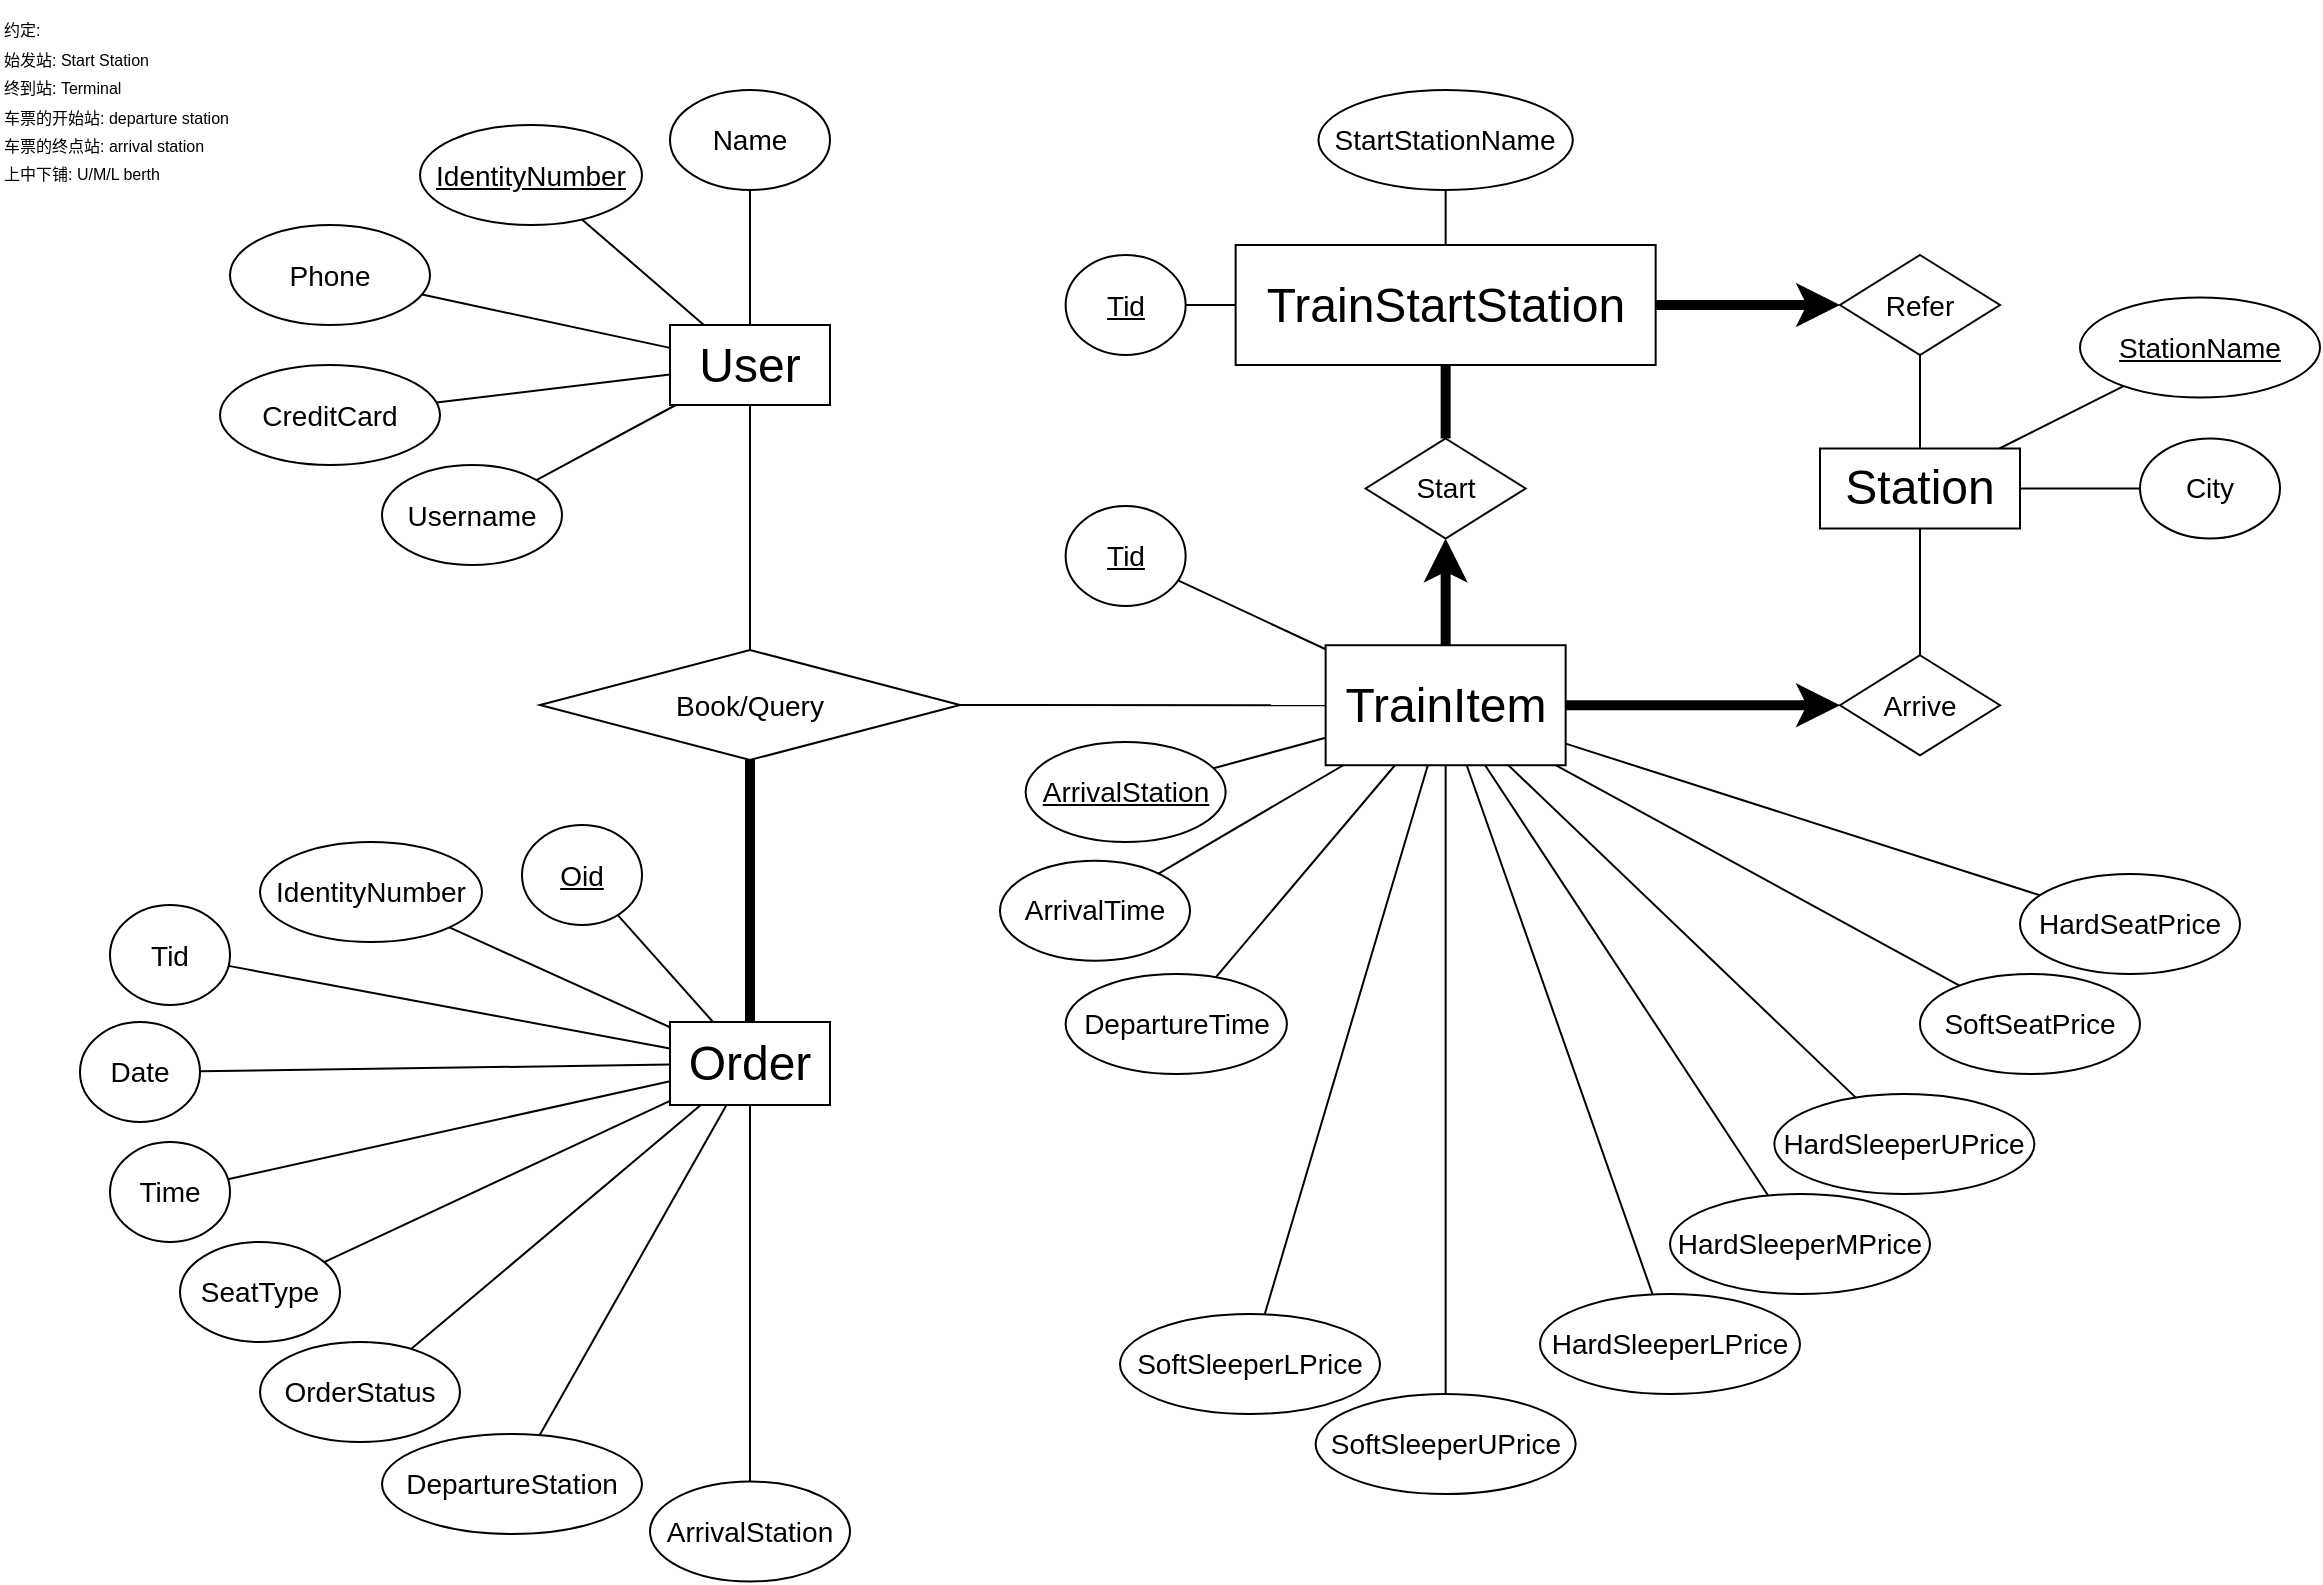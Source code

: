 <mxfile version="14.5.1" type="device" pages="4"><diagram name="er-after-chk-zxz-5.3" id="Gse_Iu48WI6gzoU1AEYr"><mxGraphModel dx="1282" dy="957" grid="1" gridSize="10" guides="1" tooltips="1" connect="1" arrows="1" fold="1" page="1" pageScale="1" pageWidth="1169" pageHeight="827" math="0" shadow="0"><root><mxCell id="X5Yhui2irTNdytCIQf4--0"/><mxCell id="X5Yhui2irTNdytCIQf4--1" parent="X5Yhui2irTNdytCIQf4--0"/><mxCell id="X5Yhui2irTNdytCIQf4--2" value="&lt;span style=&quot;font-size: 24px&quot;&gt;TrainItem&lt;/span&gt;" style="rounded=0;whiteSpace=wrap;html=1;" parent="X5Yhui2irTNdytCIQf4--1" vertex="1"><mxGeometry x="662.82" y="325.62" width="120" height="60" as="geometry"/></mxCell><mxCell id="X5Yhui2irTNdytCIQf4--3" value="&lt;span style=&quot;font-size: 24px&quot;&gt;Station&lt;/span&gt;" style="rounded=0;whiteSpace=wrap;html=1;" parent="X5Yhui2irTNdytCIQf4--1" vertex="1"><mxGeometry x="910" y="227.25" width="100" height="40" as="geometry"/></mxCell><mxCell id="X5Yhui2irTNdytCIQf4--4" value="&lt;font style=&quot;font-size: 24px&quot;&gt;User&lt;/font&gt;" style="rounded=0;whiteSpace=wrap;html=1;" parent="X5Yhui2irTNdytCIQf4--1" vertex="1"><mxGeometry x="335" y="165.5" width="80" height="40" as="geometry"/></mxCell><mxCell id="X5Yhui2irTNdytCIQf4--5" value="&lt;font style=&quot;font-size: 24px&quot;&gt;Order&lt;/font&gt;" style="rounded=0;whiteSpace=wrap;html=1;" parent="X5Yhui2irTNdytCIQf4--1" vertex="1"><mxGeometry x="335" y="514" width="80" height="41.5" as="geometry"/></mxCell><mxCell id="X5Yhui2irTNdytCIQf4--6" value="&lt;font style=&quot;font-size: 14px&quot;&gt;Name&lt;/font&gt;" style="ellipse;whiteSpace=wrap;html=1;" parent="X5Yhui2irTNdytCIQf4--1" vertex="1"><mxGeometry x="335" y="48" width="80" height="50" as="geometry"/></mxCell><mxCell id="X5Yhui2irTNdytCIQf4--7" value="" style="endArrow=none;html=1;" parent="X5Yhui2irTNdytCIQf4--1" source="X5Yhui2irTNdytCIQf4--6" target="X5Yhui2irTNdytCIQf4--4" edge="1"><mxGeometry width="50" height="50" relative="1" as="geometry"><mxPoint x="-209" y="468" as="sourcePoint"/><mxPoint x="-159" y="418" as="targetPoint"/></mxGeometry></mxCell><mxCell id="X5Yhui2irTNdytCIQf4--8" value="&lt;span style=&quot;font-size: 14px&quot;&gt;&lt;u&gt;IdentityNumber&lt;/u&gt;&lt;br&gt;&lt;/span&gt;" style="ellipse;whiteSpace=wrap;html=1;" parent="X5Yhui2irTNdytCIQf4--1" vertex="1"><mxGeometry x="210" y="65.5" width="111" height="50" as="geometry"/></mxCell><mxCell id="X5Yhui2irTNdytCIQf4--9" value="" style="endArrow=none;html=1;" parent="X5Yhui2irTNdytCIQf4--1" source="X5Yhui2irTNdytCIQf4--8" target="X5Yhui2irTNdytCIQf4--4" edge="1"><mxGeometry width="50" height="50" relative="1" as="geometry"><mxPoint x="-179" y="468" as="sourcePoint"/><mxPoint x="-129" y="418" as="targetPoint"/></mxGeometry></mxCell><mxCell id="X5Yhui2irTNdytCIQf4--10" value="&lt;span style=&quot;font-size: 14px&quot;&gt;Phone&lt;/span&gt;" style="ellipse;whiteSpace=wrap;html=1;" parent="X5Yhui2irTNdytCIQf4--1" vertex="1"><mxGeometry x="115" y="115.5" width="100" height="50" as="geometry"/></mxCell><mxCell id="X5Yhui2irTNdytCIQf4--11" value="&lt;span style=&quot;font-size: 14px&quot;&gt;CreditCard&lt;br&gt;&lt;/span&gt;" style="ellipse;whiteSpace=wrap;html=1;" parent="X5Yhui2irTNdytCIQf4--1" vertex="1"><mxGeometry x="110" y="185.5" width="110" height="50" as="geometry"/></mxCell><mxCell id="X5Yhui2irTNdytCIQf4--12" value="&lt;span style=&quot;font-size: 14px&quot;&gt;Username&lt;br&gt;&lt;/span&gt;" style="ellipse;whiteSpace=wrap;html=1;" parent="X5Yhui2irTNdytCIQf4--1" vertex="1"><mxGeometry x="191" y="235.5" width="90" height="50" as="geometry"/></mxCell><mxCell id="X5Yhui2irTNdytCIQf4--13" value="" style="endArrow=none;html=1;" parent="X5Yhui2irTNdytCIQf4--1" source="X5Yhui2irTNdytCIQf4--10" target="X5Yhui2irTNdytCIQf4--4" edge="1"><mxGeometry width="50" height="50" relative="1" as="geometry"><mxPoint x="-69" y="468" as="sourcePoint"/><mxPoint x="-19" y="418" as="targetPoint"/></mxGeometry></mxCell><mxCell id="X5Yhui2irTNdytCIQf4--14" value="" style="endArrow=none;html=1;" parent="X5Yhui2irTNdytCIQf4--1" source="X5Yhui2irTNdytCIQf4--11" target="X5Yhui2irTNdytCIQf4--4" edge="1"><mxGeometry width="50" height="50" relative="1" as="geometry"><mxPoint x="1" y="468" as="sourcePoint"/><mxPoint x="51" y="418" as="targetPoint"/></mxGeometry></mxCell><mxCell id="X5Yhui2irTNdytCIQf4--15" value="" style="endArrow=none;html=1;" parent="X5Yhui2irTNdytCIQf4--1" source="X5Yhui2irTNdytCIQf4--12" target="X5Yhui2irTNdytCIQf4--4" edge="1"><mxGeometry width="50" height="50" relative="1" as="geometry"><mxPoint x="85" y="468" as="sourcePoint"/><mxPoint x="135" y="418" as="targetPoint"/></mxGeometry></mxCell><mxCell id="X5Yhui2irTNdytCIQf4--16" value="&lt;font style=&quot;font-size: 14px&quot;&gt;Arrive&lt;/font&gt;" style="rhombus;whiteSpace=wrap;html=1;" parent="X5Yhui2irTNdytCIQf4--1" vertex="1"><mxGeometry x="920" y="330.62" width="80" height="50" as="geometry"/></mxCell><mxCell id="X5Yhui2irTNdytCIQf4--17" value="" style="endArrow=none;html=1;fillColor=#f8cecc;strokeWidth=5;startArrow=classic;startFill=1;" parent="X5Yhui2irTNdytCIQf4--1" source="X5Yhui2irTNdytCIQf4--16" target="X5Yhui2irTNdytCIQf4--2" edge="1"><mxGeometry width="50" height="50" relative="1" as="geometry"><mxPoint x="752.82" y="503.5" as="sourcePoint"/><mxPoint x="932.82" y="493.5" as="targetPoint"/></mxGeometry></mxCell><mxCell id="X5Yhui2irTNdytCIQf4--18" value="" style="endArrow=none;html=1;" parent="X5Yhui2irTNdytCIQf4--1" source="X5Yhui2irTNdytCIQf4--3" target="X5Yhui2irTNdytCIQf4--16" edge="1"><mxGeometry width="50" height="50" relative="1" as="geometry"><mxPoint x="1015" y="183.75" as="sourcePoint"/><mxPoint x="1065" y="133.75" as="targetPoint"/></mxGeometry></mxCell><mxCell id="X5Yhui2irTNdytCIQf4--20" value="&lt;span style=&quot;font-size: 14px&quot;&gt;&lt;u&gt;StationName&lt;/u&gt;&lt;br&gt;&lt;/span&gt;" style="ellipse;whiteSpace=wrap;html=1;" parent="X5Yhui2irTNdytCIQf4--1" vertex="1"><mxGeometry x="1040" y="151.75" width="120" height="50" as="geometry"/></mxCell><mxCell id="X5Yhui2irTNdytCIQf4--21" value="&lt;span style=&quot;font-size: 14px&quot;&gt;City&lt;br&gt;&lt;/span&gt;" style="ellipse;whiteSpace=wrap;html=1;" parent="X5Yhui2irTNdytCIQf4--1" vertex="1"><mxGeometry x="1070" y="222.25" width="70" height="50" as="geometry"/></mxCell><mxCell id="X5Yhui2irTNdytCIQf4--23" value="" style="endArrow=none;html=1;" parent="X5Yhui2irTNdytCIQf4--1" source="X5Yhui2irTNdytCIQf4--20" target="X5Yhui2irTNdytCIQf4--3" edge="1"><mxGeometry width="50" height="50" relative="1" as="geometry"><mxPoint x="965" y="273.75" as="sourcePoint"/><mxPoint x="1015" y="223.75" as="targetPoint"/></mxGeometry></mxCell><mxCell id="X5Yhui2irTNdytCIQf4--24" value="" style="endArrow=none;html=1;" parent="X5Yhui2irTNdytCIQf4--1" source="X5Yhui2irTNdytCIQf4--21" target="X5Yhui2irTNdytCIQf4--3" edge="1"><mxGeometry width="50" height="50" relative="1" as="geometry"><mxPoint x="1115" y="263.75" as="sourcePoint"/><mxPoint x="1165" y="213.75" as="targetPoint"/></mxGeometry></mxCell><mxCell id="X5Yhui2irTNdytCIQf4--25" value="&lt;span style=&quot;font-size: 14px&quot;&gt;HardSeatPrice&lt;br&gt;&lt;/span&gt;" style="ellipse;whiteSpace=wrap;html=1;" parent="X5Yhui2irTNdytCIQf4--1" vertex="1"><mxGeometry x="1010" y="440" width="110" height="50" as="geometry"/></mxCell><mxCell id="X5Yhui2irTNdytCIQf4--26" value="&lt;span style=&quot;font-size: 14px&quot;&gt;Book/Query&lt;br&gt;&lt;/span&gt;" style="rhombus;whiteSpace=wrap;html=1;" parent="X5Yhui2irTNdytCIQf4--1" vertex="1"><mxGeometry x="270" y="328" width="210" height="55" as="geometry"/></mxCell><mxCell id="X5Yhui2irTNdytCIQf4--27" value="" style="endArrow=none;html=1;" parent="X5Yhui2irTNdytCIQf4--1" source="X5Yhui2irTNdytCIQf4--4" target="X5Yhui2irTNdytCIQf4--26" edge="1"><mxGeometry width="50" height="50" relative="1" as="geometry"><mxPoint x="241" y="395.5" as="sourcePoint"/><mxPoint x="231" y="345.5" as="targetPoint"/></mxGeometry></mxCell><mxCell id="X5Yhui2irTNdytCIQf4--28" value="" style="endArrow=none;html=1;" parent="X5Yhui2irTNdytCIQf4--1" source="X5Yhui2irTNdytCIQf4--26" target="X5Yhui2irTNdytCIQf4--2" edge="1"><mxGeometry width="50" height="50" relative="1" as="geometry"><mxPoint x="600" y="436.75" as="sourcePoint"/><mxPoint x="600" y="396.75" as="targetPoint"/></mxGeometry></mxCell><mxCell id="X5Yhui2irTNdytCIQf4--29" value="&lt;span style=&quot;font-size: 14px&quot;&gt;&lt;u&gt;Oid&lt;/u&gt;&lt;/span&gt;" style="ellipse;whiteSpace=wrap;html=1;" parent="X5Yhui2irTNdytCIQf4--1" vertex="1"><mxGeometry x="261" y="415.5" width="60" height="50" as="geometry"/></mxCell><mxCell id="X5Yhui2irTNdytCIQf4--30" value="&lt;span style=&quot;font-size: 14px&quot;&gt;Tid&lt;/span&gt;" style="ellipse;whiteSpace=wrap;html=1;" parent="X5Yhui2irTNdytCIQf4--1" vertex="1"><mxGeometry x="55" y="455.5" width="60" height="50" as="geometry"/></mxCell><mxCell id="X5Yhui2irTNdytCIQf4--31" value="&lt;span style=&quot;font-size: 14px&quot;&gt;Date&lt;/span&gt;" style="ellipse;whiteSpace=wrap;html=1;" parent="X5Yhui2irTNdytCIQf4--1" vertex="1"><mxGeometry x="40" y="514" width="60" height="50" as="geometry"/></mxCell><mxCell id="X5Yhui2irTNdytCIQf4--32" value="&lt;span style=&quot;font-size: 14px&quot;&gt;Time&lt;/span&gt;" style="ellipse;whiteSpace=wrap;html=1;" parent="X5Yhui2irTNdytCIQf4--1" vertex="1"><mxGeometry x="55" y="574" width="60" height="50" as="geometry"/></mxCell><mxCell id="X5Yhui2irTNdytCIQf4--34" value="&lt;span style=&quot;font-size: 14px&quot;&gt;DepartureStation&lt;br&gt;&lt;/span&gt;" style="ellipse;whiteSpace=wrap;html=1;" parent="X5Yhui2irTNdytCIQf4--1" vertex="1"><mxGeometry x="191" y="720" width="130" height="50" as="geometry"/></mxCell><mxCell id="X5Yhui2irTNdytCIQf4--35" value="&lt;span style=&quot;font-size: 14px&quot;&gt;ArrivalStation&lt;/span&gt;" style="ellipse;whiteSpace=wrap;html=1;" parent="X5Yhui2irTNdytCIQf4--1" vertex="1"><mxGeometry x="325" y="743.75" width="100" height="50" as="geometry"/></mxCell><mxCell id="X5Yhui2irTNdytCIQf4--36" value="&lt;span style=&quot;font-size: 14px&quot;&gt;SeatType&lt;br&gt;&lt;/span&gt;" style="ellipse;whiteSpace=wrap;html=1;" parent="X5Yhui2irTNdytCIQf4--1" vertex="1"><mxGeometry x="90" y="624" width="80" height="50" as="geometry"/></mxCell><mxCell id="X5Yhui2irTNdytCIQf4--37" value="&lt;span style=&quot;font-size: 14px&quot;&gt;OrderStatus&lt;br&gt;&lt;/span&gt;" style="ellipse;whiteSpace=wrap;html=1;" parent="X5Yhui2irTNdytCIQf4--1" vertex="1"><mxGeometry x="130" y="674" width="100" height="50" as="geometry"/></mxCell><mxCell id="X5Yhui2irTNdytCIQf4--38" value="&lt;span style=&quot;font-size: 14px&quot;&gt;&lt;u&gt;Tid&lt;/u&gt;&lt;/span&gt;" style="ellipse;whiteSpace=wrap;html=1;" parent="X5Yhui2irTNdytCIQf4--1" vertex="1"><mxGeometry x="532.82" y="256" width="60" height="50" as="geometry"/></mxCell><mxCell id="X5Yhui2irTNdytCIQf4--39" value="" style="endArrow=none;html=1;" parent="X5Yhui2irTNdytCIQf4--1" source="X5Yhui2irTNdytCIQf4--30" target="X5Yhui2irTNdytCIQf4--5" edge="1"><mxGeometry width="50" height="50" relative="1" as="geometry"><mxPoint x="100" y="613" as="sourcePoint"/><mxPoint x="150" y="563" as="targetPoint"/></mxGeometry></mxCell><mxCell id="X5Yhui2irTNdytCIQf4--40" value="" style="endArrow=none;html=1;" parent="X5Yhui2irTNdytCIQf4--1" source="X5Yhui2irTNdytCIQf4--5" target="X5Yhui2irTNdytCIQf4--31" edge="1"><mxGeometry width="50" height="50" relative="1" as="geometry"><mxPoint x="230" y="543" as="sourcePoint"/><mxPoint x="170" y="613" as="targetPoint"/></mxGeometry></mxCell><mxCell id="X5Yhui2irTNdytCIQf4--41" value="" style="endArrow=none;html=1;" parent="X5Yhui2irTNdytCIQf4--1" source="X5Yhui2irTNdytCIQf4--32" target="X5Yhui2irTNdytCIQf4--5" edge="1"><mxGeometry width="50" height="50" relative="1" as="geometry"><mxPoint x="250" y="613" as="sourcePoint"/><mxPoint x="300" y="563" as="targetPoint"/></mxGeometry></mxCell><mxCell id="X5Yhui2irTNdytCIQf4--43" value="" style="endArrow=none;html=1;" parent="X5Yhui2irTNdytCIQf4--1" source="X5Yhui2irTNdytCIQf4--5" target="X5Yhui2irTNdytCIQf4--36" edge="1"><mxGeometry width="50" height="50" relative="1" as="geometry"><mxPoint x="265" y="573" as="sourcePoint"/><mxPoint x="315" y="523" as="targetPoint"/></mxGeometry></mxCell><mxCell id="X5Yhui2irTNdytCIQf4--44" value="" style="endArrow=none;html=1;" parent="X5Yhui2irTNdytCIQf4--1" source="X5Yhui2irTNdytCIQf4--5" target="X5Yhui2irTNdytCIQf4--37" edge="1"><mxGeometry width="50" height="50" relative="1" as="geometry"><mxPoint x="265" y="553" as="sourcePoint"/><mxPoint x="340.719" y="583.776" as="targetPoint"/></mxGeometry></mxCell><mxCell id="X5Yhui2irTNdytCIQf4--45" value="" style="endArrow=none;html=1;" parent="X5Yhui2irTNdytCIQf4--1" source="X5Yhui2irTNdytCIQf4--5" target="X5Yhui2irTNdytCIQf4--35" edge="1"><mxGeometry width="50" height="50" relative="1" as="geometry"><mxPoint x="240" y="553" as="sourcePoint"/><mxPoint x="290" y="503" as="targetPoint"/></mxGeometry></mxCell><mxCell id="X5Yhui2irTNdytCIQf4--46" value="" style="endArrow=none;html=1;" parent="X5Yhui2irTNdytCIQf4--1" source="X5Yhui2irTNdytCIQf4--5" target="X5Yhui2irTNdytCIQf4--29" edge="1"><mxGeometry width="50" height="50" relative="1" as="geometry"><mxPoint x="120" y="583" as="sourcePoint"/><mxPoint x="170" y="533" as="targetPoint"/></mxGeometry></mxCell><mxCell id="X5Yhui2irTNdytCIQf4--47" value="" style="endArrow=none;html=1;" parent="X5Yhui2irTNdytCIQf4--1" source="X5Yhui2irTNdytCIQf4--34" target="X5Yhui2irTNdytCIQf4--5" edge="1"><mxGeometry width="50" height="50" relative="1" as="geometry"><mxPoint x="130" y="573" as="sourcePoint"/><mxPoint x="180" y="573" as="targetPoint"/></mxGeometry></mxCell><mxCell id="X5Yhui2irTNdytCIQf4--48" value="&lt;span style=&quot;font-size: 14px&quot;&gt;StartStationName&lt;/span&gt;&lt;span style=&quot;font-size: 14px&quot;&gt;&lt;br&gt;&lt;/span&gt;" style="ellipse;whiteSpace=wrap;html=1;" parent="X5Yhui2irTNdytCIQf4--1" vertex="1"><mxGeometry x="659.23" y="48" width="127.18" height="50" as="geometry"/></mxCell><mxCell id="X5Yhui2irTNdytCIQf4--49" value="&lt;span style=&quot;font-size: 14px&quot;&gt;&lt;u&gt;ArrivalStation&lt;/u&gt;&lt;/span&gt;" style="ellipse;whiteSpace=wrap;html=1;" parent="X5Yhui2irTNdytCIQf4--1" vertex="1"><mxGeometry x="512.82" y="374" width="100" height="50" as="geometry"/></mxCell><mxCell id="X5Yhui2irTNdytCIQf4--50" value="&lt;span style=&quot;font-size: 14px&quot;&gt;DepartureTime&lt;br&gt;&lt;/span&gt;" style="ellipse;whiteSpace=wrap;html=1;" parent="X5Yhui2irTNdytCIQf4--1" vertex="1"><mxGeometry x="532.82" y="490" width="110.63" height="50" as="geometry"/></mxCell><mxCell id="X5Yhui2irTNdytCIQf4--51" value="&lt;span style=&quot;font-size: 14px&quot;&gt;ArrivalTime&lt;br&gt;&lt;/span&gt;" style="ellipse;whiteSpace=wrap;html=1;" parent="X5Yhui2irTNdytCIQf4--1" vertex="1"><mxGeometry x="500.0" y="433.37" width="95" height="50" as="geometry"/></mxCell><mxCell id="X5Yhui2irTNdytCIQf4--52" value="" style="endArrow=none;html=1;" parent="X5Yhui2irTNdytCIQf4--1" source="X5Yhui2irTNdytCIQf4--74" target="X5Yhui2irTNdytCIQf4--48" edge="1"><mxGeometry width="50" height="50" relative="1" as="geometry"><mxPoint x="792.82" y="302.25" as="sourcePoint"/><mxPoint x="842.82" y="252.25" as="targetPoint"/></mxGeometry></mxCell><mxCell id="X5Yhui2irTNdytCIQf4--53" value="" style="endArrow=none;html=1;" parent="X5Yhui2irTNdytCIQf4--1" source="X5Yhui2irTNdytCIQf4--2" target="X5Yhui2irTNdytCIQf4--50" edge="1"><mxGeometry width="50" height="50" relative="1" as="geometry"><mxPoint x="772.82" y="355.62" as="sourcePoint"/><mxPoint x="847.82" y="370.62" as="targetPoint"/></mxGeometry></mxCell><mxCell id="X5Yhui2irTNdytCIQf4--54" value="" style="endArrow=none;html=1;" parent="X5Yhui2irTNdytCIQf4--1" source="X5Yhui2irTNdytCIQf4--49" target="X5Yhui2irTNdytCIQf4--2" edge="1"><mxGeometry width="50" height="50" relative="1" as="geometry"><mxPoint x="722.82" y="425.62" as="sourcePoint"/><mxPoint x="772.82" y="375.62" as="targetPoint"/></mxGeometry></mxCell><mxCell id="X5Yhui2irTNdytCIQf4--55" value="" style="endArrow=none;html=1;" parent="X5Yhui2irTNdytCIQf4--1" source="X5Yhui2irTNdytCIQf4--2" target="X5Yhui2irTNdytCIQf4--51" edge="1"><mxGeometry width="50" height="50" relative="1" as="geometry"><mxPoint x="712.82" y="335.62" as="sourcePoint"/><mxPoint x="762.82" y="285.62" as="targetPoint"/></mxGeometry></mxCell><mxCell id="X5Yhui2irTNdytCIQf4--56" value="" style="endArrow=none;html=1;" parent="X5Yhui2irTNdytCIQf4--1" source="X5Yhui2irTNdytCIQf4--38" target="X5Yhui2irTNdytCIQf4--2" edge="1"><mxGeometry width="50" height="50" relative="1" as="geometry"><mxPoint x="642.82" y="379.75" as="sourcePoint"/><mxPoint x="692.82" y="329.75" as="targetPoint"/></mxGeometry></mxCell><mxCell id="X5Yhui2irTNdytCIQf4--57" value="" style="endArrow=none;html=1;strokeColor=#000000;fillColor=#000000;strokeWidth=5;" parent="X5Yhui2irTNdytCIQf4--1" source="X5Yhui2irTNdytCIQf4--5" target="X5Yhui2irTNdytCIQf4--26" edge="1"><mxGeometry width="50" height="50" relative="1" as="geometry"><mxPoint x="360" y="495.5" as="sourcePoint"/><mxPoint x="410" y="445.5" as="targetPoint"/></mxGeometry></mxCell><mxCell id="X5Yhui2irTNdytCIQf4--58" value="" style="endArrow=none;html=1;" parent="X5Yhui2irTNdytCIQf4--1" source="X5Yhui2irTNdytCIQf4--2" target="X5Yhui2irTNdytCIQf4--25" edge="1"><mxGeometry width="50" height="50" relative="1" as="geometry"><mxPoint x="902.82" y="373.37" as="sourcePoint"/><mxPoint x="952.82" y="323.37" as="targetPoint"/></mxGeometry></mxCell><mxCell id="X5Yhui2irTNdytCIQf4--59" value="&lt;font style=&quot;font-size: 8px&quot;&gt;约定:&lt;br&gt;始发站: Start Station&lt;br&gt;终到站: Terminal&lt;br&gt;车票的开始站: departure station&lt;br&gt;车票的终点站: arrival station&lt;br&gt;上中下铺: U/M/L berth&lt;/font&gt;" style="text;html=1;align=left;verticalAlign=middle;resizable=0;points=[];autosize=1;" parent="X5Yhui2irTNdytCIQf4--1" vertex="1"><mxGeometry y="3" width="130" height="100" as="geometry"/></mxCell><mxCell id="X5Yhui2irTNdytCIQf4--60" value="&lt;span style=&quot;font-size: 14px&quot;&gt;SoftSeatPrice&lt;br&gt;&lt;/span&gt;" style="ellipse;whiteSpace=wrap;html=1;" parent="X5Yhui2irTNdytCIQf4--1" vertex="1"><mxGeometry x="960" y="490" width="110" height="50" as="geometry"/></mxCell><mxCell id="X5Yhui2irTNdytCIQf4--61" value="" style="endArrow=none;html=1;" parent="X5Yhui2irTNdytCIQf4--1" source="X5Yhui2irTNdytCIQf4--2" target="X5Yhui2irTNdytCIQf4--60" edge="1"><mxGeometry width="50" height="50" relative="1" as="geometry"><mxPoint x="792.82" y="364.532" as="sourcePoint"/><mxPoint x="862.855" y="363.261" as="targetPoint"/></mxGeometry></mxCell><mxCell id="X5Yhui2irTNdytCIQf4--62" value="&lt;span style=&quot;font-size: 14px&quot;&gt;HardSleeperUPrice&lt;br&gt;&lt;/span&gt;" style="ellipse;whiteSpace=wrap;html=1;" parent="X5Yhui2irTNdytCIQf4--1" vertex="1"><mxGeometry x="887.18" y="550" width="130" height="50" as="geometry"/></mxCell><mxCell id="X5Yhui2irTNdytCIQf4--63" value="" style="endArrow=none;html=1;" parent="X5Yhui2irTNdytCIQf4--1" source="X5Yhui2irTNdytCIQf4--2" target="X5Yhui2irTNdytCIQf4--62" edge="1"><mxGeometry width="50" height="50" relative="1" as="geometry"><mxPoint x="762.82" y="433.374" as="sourcePoint"/><mxPoint x="842.855" y="417.021" as="targetPoint"/></mxGeometry></mxCell><mxCell id="X5Yhui2irTNdytCIQf4--64" value="&lt;span style=&quot;font-size: 14px&quot;&gt;HardSleeperMPrice&lt;br&gt;&lt;/span&gt;" style="ellipse;whiteSpace=wrap;html=1;" parent="X5Yhui2irTNdytCIQf4--1" vertex="1"><mxGeometry x="835" y="600" width="130" height="50" as="geometry"/></mxCell><mxCell id="X5Yhui2irTNdytCIQf4--65" value="" style="endArrow=none;html=1;" parent="X5Yhui2irTNdytCIQf4--1" source="X5Yhui2irTNdytCIQf4--2" target="X5Yhui2irTNdytCIQf4--64" edge="1"><mxGeometry width="50" height="50" relative="1" as="geometry"><mxPoint x="782.82" y="423.366" as="sourcePoint"/><mxPoint x="842.855" y="474.441" as="targetPoint"/></mxGeometry></mxCell><mxCell id="X5Yhui2irTNdytCIQf4--66" value="&lt;span style=&quot;font-size: 14px&quot;&gt;HardSleeperLPrice&lt;br&gt;&lt;/span&gt;" style="ellipse;whiteSpace=wrap;html=1;" parent="X5Yhui2irTNdytCIQf4--1" vertex="1"><mxGeometry x="770" y="650" width="130" height="50" as="geometry"/></mxCell><mxCell id="X5Yhui2irTNdytCIQf4--67" value="" style="endArrow=none;html=1;" parent="X5Yhui2irTNdytCIQf4--1" source="X5Yhui2irTNdytCIQf4--2" target="X5Yhui2irTNdytCIQf4--66" edge="1"><mxGeometry width="50" height="50" relative="1" as="geometry"><mxPoint x="782.82" y="482.446" as="sourcePoint"/><mxPoint x="842.855" y="533.521" as="targetPoint"/></mxGeometry></mxCell><mxCell id="X5Yhui2irTNdytCIQf4--68" value="&lt;span style=&quot;font-size: 14px&quot;&gt;SoftSleeperUPrice&lt;br&gt;&lt;/span&gt;" style="ellipse;whiteSpace=wrap;html=1;" parent="X5Yhui2irTNdytCIQf4--1" vertex="1"><mxGeometry x="657.82" y="700" width="130" height="50" as="geometry"/></mxCell><mxCell id="X5Yhui2irTNdytCIQf4--69" value="&lt;span style=&quot;font-size: 14px&quot;&gt;SoftSleeperLPrice&lt;br&gt;&lt;/span&gt;" style="ellipse;whiteSpace=wrap;html=1;" parent="X5Yhui2irTNdytCIQf4--1" vertex="1"><mxGeometry x="560" y="660" width="130" height="50" as="geometry"/></mxCell><mxCell id="X5Yhui2irTNdytCIQf4--70" value="" style="endArrow=none;html=1;" parent="X5Yhui2irTNdytCIQf4--1" source="X5Yhui2irTNdytCIQf4--2" target="X5Yhui2irTNdytCIQf4--68" edge="1"><mxGeometry width="50" height="50" relative="1" as="geometry"><mxPoint x="792.82" y="395.091" as="sourcePoint"/><mxPoint x="1057.703" y="525.2" as="targetPoint"/></mxGeometry></mxCell><mxCell id="X5Yhui2irTNdytCIQf4--71" value="" style="endArrow=none;html=1;" parent="X5Yhui2irTNdytCIQf4--1" source="X5Yhui2irTNdytCIQf4--2" target="X5Yhui2irTNdytCIQf4--69" edge="1"><mxGeometry width="50" height="50" relative="1" as="geometry"><mxPoint x="769.3" y="395.62" as="sourcePoint"/><mxPoint x="1070.289" y="643.143" as="targetPoint"/></mxGeometry></mxCell><mxCell id="X5Yhui2irTNdytCIQf4--72" value="&lt;span style=&quot;font-size: 14px&quot;&gt;IdentityNumber&lt;br&gt;&lt;/span&gt;" style="ellipse;whiteSpace=wrap;html=1;" parent="X5Yhui2irTNdytCIQf4--1" vertex="1"><mxGeometry x="130" y="424" width="111" height="50" as="geometry"/></mxCell><mxCell id="X5Yhui2irTNdytCIQf4--73" value="" style="endArrow=none;html=1;" parent="X5Yhui2irTNdytCIQf4--1" source="X5Yhui2irTNdytCIQf4--5" target="X5Yhui2irTNdytCIQf4--72" edge="1"><mxGeometry width="50" height="50" relative="1" as="geometry"><mxPoint x="366.486" y="524" as="sourcePoint"/><mxPoint x="318.839" y="470.6" as="targetPoint"/></mxGeometry></mxCell><mxCell id="X5Yhui2irTNdytCIQf4--74" value="&lt;span style=&quot;font-size: 24px&quot;&gt;TrainStartStation&lt;/span&gt;" style="rounded=0;whiteSpace=wrap;html=1;" parent="X5Yhui2irTNdytCIQf4--1" vertex="1"><mxGeometry x="617.82" y="125.5" width="210" height="60" as="geometry"/></mxCell><mxCell id="X5Yhui2irTNdytCIQf4--75" value="&lt;span style=&quot;font-size: 14px&quot;&gt;&lt;u&gt;Tid&lt;/u&gt;&lt;/span&gt;" style="ellipse;whiteSpace=wrap;html=1;" parent="X5Yhui2irTNdytCIQf4--1" vertex="1"><mxGeometry x="532.82" y="130.5" width="60" height="50" as="geometry"/></mxCell><mxCell id="X5Yhui2irTNdytCIQf4--76" value="" style="endArrow=none;html=1;" parent="X5Yhui2irTNdytCIQf4--1" source="X5Yhui2irTNdytCIQf4--75" target="X5Yhui2irTNdytCIQf4--74" edge="1"><mxGeometry width="50" height="50" relative="1" as="geometry"><mxPoint x="610.491" y="273.623" as="sourcePoint"/><mxPoint x="691.391" y="332.25" as="targetPoint"/></mxGeometry></mxCell><mxCell id="X5Yhui2irTNdytCIQf4--77" value="&lt;font style=&quot;font-size: 14px&quot;&gt;Start&lt;/font&gt;" style="rhombus;whiteSpace=wrap;html=1;" parent="X5Yhui2irTNdytCIQf4--1" vertex="1"><mxGeometry x="682.82" y="222.25" width="80" height="50" as="geometry"/></mxCell><mxCell id="X5Yhui2irTNdytCIQf4--78" value="" style="endArrow=none;html=1;strokeWidth=5;fillColor=#ffe6cc;" parent="X5Yhui2irTNdytCIQf4--1" source="X5Yhui2irTNdytCIQf4--77" target="X5Yhui2irTNdytCIQf4--74" edge="1"><mxGeometry width="50" height="50" relative="1" as="geometry"><mxPoint x="597.389" y="125.224" as="sourcePoint"/><mxPoint x="642.82" y="131.625" as="targetPoint"/></mxGeometry></mxCell><mxCell id="X5Yhui2irTNdytCIQf4--79" value="" style="endArrow=classic;html=1;strokeWidth=5;startArrow=none;startFill=0;endFill=1;fillColor=#ffe6cc;" parent="X5Yhui2irTNdytCIQf4--1" source="X5Yhui2irTNdytCIQf4--2" target="X5Yhui2irTNdytCIQf4--77" edge="1"><mxGeometry width="50" height="50" relative="1" as="geometry"><mxPoint x="732.82" y="226" as="sourcePoint"/><mxPoint x="732.82" y="171.5" as="targetPoint"/></mxGeometry></mxCell><mxCell id="X5Yhui2irTNdytCIQf4--81" value="&lt;font style=&quot;font-size: 14px&quot;&gt;Refer&lt;/font&gt;" style="rhombus;whiteSpace=wrap;html=1;" parent="X5Yhui2irTNdytCIQf4--1" vertex="1"><mxGeometry x="920" y="130.5" width="80" height="50" as="geometry"/></mxCell><mxCell id="X5Yhui2irTNdytCIQf4--82" value="" style="endArrow=none;html=1;" parent="X5Yhui2irTNdytCIQf4--1" source="X5Yhui2irTNdytCIQf4--3" target="X5Yhui2irTNdytCIQf4--81" edge="1"><mxGeometry width="50" height="50" relative="1" as="geometry"><mxPoint x="1071.589" y="234.706" as="sourcePoint"/><mxPoint x="1009.716" y="266" as="targetPoint"/></mxGeometry></mxCell><mxCell id="X5Yhui2irTNdytCIQf4--83" value="" style="endArrow=none;html=1;fillColor=#f8cecc;startArrow=classic;startFill=1;strokeWidth=5;" parent="X5Yhui2irTNdytCIQf4--1" source="X5Yhui2irTNdytCIQf4--81" target="X5Yhui2irTNdytCIQf4--74" edge="1"><mxGeometry width="50" height="50" relative="1" as="geometry"><mxPoint x="970" y="266" as="sourcePoint"/><mxPoint x="970" y="185.5" as="targetPoint"/></mxGeometry></mxCell></root></mxGraphModel></diagram><diagram name="er-zxz-5.3" id="JGhMg9E17tRddRFSZgeF"><mxGraphModel dx="1009" dy="540" grid="1" gridSize="10" guides="1" tooltips="1" connect="1" arrows="1" fold="1" page="1" pageScale="1" pageWidth="1169" pageHeight="827" math="0" shadow="0"><root><mxCell id="ORQuGwrd3EQE_lEH3JGI-0"/><mxCell id="ORQuGwrd3EQE_lEH3JGI-1" parent="ORQuGwrd3EQE_lEH3JGI-0"/><mxCell id="ORQuGwrd3EQE_lEH3JGI-2" value="&lt;span style=&quot;font-size: 24px&quot;&gt;TrainItem&lt;/span&gt;" style="rounded=0;whiteSpace=wrap;html=1;" parent="ORQuGwrd3EQE_lEH3JGI-1" vertex="1"><mxGeometry x="640" y="326.25" width="120" height="60" as="geometry"/></mxCell><mxCell id="ORQuGwrd3EQE_lEH3JGI-3" value="&lt;span style=&quot;font-size: 24px&quot;&gt;Station&lt;/span&gt;" style="rounded=0;whiteSpace=wrap;html=1;" parent="ORQuGwrd3EQE_lEH3JGI-1" vertex="1"><mxGeometry x="795" y="639" width="80" height="40" as="geometry"/></mxCell><mxCell id="ORQuGwrd3EQE_lEH3JGI-4" value="&lt;font style=&quot;font-size: 24px&quot;&gt;User&lt;/font&gt;" style="rounded=0;whiteSpace=wrap;html=1;" parent="ORQuGwrd3EQE_lEH3JGI-1" vertex="1"><mxGeometry x="335" y="165.5" width="80" height="40" as="geometry"/></mxCell><mxCell id="ORQuGwrd3EQE_lEH3JGI-5" value="&lt;font style=&quot;font-size: 24px&quot;&gt;Order&lt;/font&gt;" style="rounded=0;whiteSpace=wrap;html=1;" parent="ORQuGwrd3EQE_lEH3JGI-1" vertex="1"><mxGeometry x="335" y="514" width="80" height="41.5" as="geometry"/></mxCell><mxCell id="ORQuGwrd3EQE_lEH3JGI-7" value="&lt;font style=&quot;font-size: 14px&quot;&gt;Name&lt;/font&gt;" style="ellipse;whiteSpace=wrap;html=1;" parent="ORQuGwrd3EQE_lEH3JGI-1" vertex="1"><mxGeometry x="335" y="48" width="80" height="50" as="geometry"/></mxCell><mxCell id="ORQuGwrd3EQE_lEH3JGI-8" value="" style="endArrow=none;html=1;" parent="ORQuGwrd3EQE_lEH3JGI-1" source="ORQuGwrd3EQE_lEH3JGI-7" target="ORQuGwrd3EQE_lEH3JGI-4" edge="1"><mxGeometry width="50" height="50" relative="1" as="geometry"><mxPoint x="-209" y="468" as="sourcePoint"/><mxPoint x="-159" y="418" as="targetPoint"/></mxGeometry></mxCell><mxCell id="ORQuGwrd3EQE_lEH3JGI-9" value="&lt;span style=&quot;font-size: 14px&quot;&gt;&lt;u&gt;IdentityNumber&lt;/u&gt;&lt;br&gt;&lt;/span&gt;" style="ellipse;whiteSpace=wrap;html=1;" parent="ORQuGwrd3EQE_lEH3JGI-1" vertex="1"><mxGeometry x="210" y="65.5" width="111" height="50" as="geometry"/></mxCell><mxCell id="ORQuGwrd3EQE_lEH3JGI-10" value="" style="endArrow=none;html=1;" parent="ORQuGwrd3EQE_lEH3JGI-1" source="ORQuGwrd3EQE_lEH3JGI-9" target="ORQuGwrd3EQE_lEH3JGI-4" edge="1"><mxGeometry width="50" height="50" relative="1" as="geometry"><mxPoint x="-179" y="468" as="sourcePoint"/><mxPoint x="-129" y="418" as="targetPoint"/></mxGeometry></mxCell><mxCell id="ORQuGwrd3EQE_lEH3JGI-11" value="&lt;span style=&quot;font-size: 14px&quot;&gt;Phone&lt;/span&gt;" style="ellipse;whiteSpace=wrap;html=1;" parent="ORQuGwrd3EQE_lEH3JGI-1" vertex="1"><mxGeometry x="115" y="115.5" width="100" height="50" as="geometry"/></mxCell><mxCell id="ORQuGwrd3EQE_lEH3JGI-12" value="&lt;span style=&quot;font-size: 14px&quot;&gt;CreditCard&lt;br&gt;&lt;/span&gt;" style="ellipse;whiteSpace=wrap;html=1;" parent="ORQuGwrd3EQE_lEH3JGI-1" vertex="1"><mxGeometry x="110" y="185.5" width="110" height="50" as="geometry"/></mxCell><mxCell id="ORQuGwrd3EQE_lEH3JGI-13" value="&lt;span style=&quot;font-size: 14px&quot;&gt;Username&lt;br&gt;&lt;/span&gt;" style="ellipse;whiteSpace=wrap;html=1;" parent="ORQuGwrd3EQE_lEH3JGI-1" vertex="1"><mxGeometry x="191" y="235.5" width="90" height="50" as="geometry"/></mxCell><mxCell id="ORQuGwrd3EQE_lEH3JGI-14" value="" style="endArrow=none;html=1;" parent="ORQuGwrd3EQE_lEH3JGI-1" source="ORQuGwrd3EQE_lEH3JGI-11" target="ORQuGwrd3EQE_lEH3JGI-4" edge="1"><mxGeometry width="50" height="50" relative="1" as="geometry"><mxPoint x="-69" y="468" as="sourcePoint"/><mxPoint x="-19" y="418" as="targetPoint"/></mxGeometry></mxCell><mxCell id="ORQuGwrd3EQE_lEH3JGI-15" value="" style="endArrow=none;html=1;" parent="ORQuGwrd3EQE_lEH3JGI-1" source="ORQuGwrd3EQE_lEH3JGI-12" target="ORQuGwrd3EQE_lEH3JGI-4" edge="1"><mxGeometry width="50" height="50" relative="1" as="geometry"><mxPoint x="1" y="468" as="sourcePoint"/><mxPoint x="51" y="418" as="targetPoint"/></mxGeometry></mxCell><mxCell id="ORQuGwrd3EQE_lEH3JGI-16" value="" style="endArrow=none;html=1;" parent="ORQuGwrd3EQE_lEH3JGI-1" source="ORQuGwrd3EQE_lEH3JGI-13" target="ORQuGwrd3EQE_lEH3JGI-4" edge="1"><mxGeometry width="50" height="50" relative="1" as="geometry"><mxPoint x="85" y="468" as="sourcePoint"/><mxPoint x="135" y="418" as="targetPoint"/></mxGeometry></mxCell><mxCell id="ORQuGwrd3EQE_lEH3JGI-17" value="&lt;font style=&quot;font-size: 14px&quot;&gt;Park&lt;/font&gt;" style="rhombus;whiteSpace=wrap;html=1;" parent="ORQuGwrd3EQE_lEH3JGI-1" vertex="1"><mxGeometry x="665" y="634" width="80" height="50" as="geometry"/></mxCell><mxCell id="ORQuGwrd3EQE_lEH3JGI-18" value="" style="endArrow=none;html=1;" parent="ORQuGwrd3EQE_lEH3JGI-1" source="ORQuGwrd3EQE_lEH3JGI-17" target="ORQuGwrd3EQE_lEH3JGI-2" edge="1"><mxGeometry width="50" height="50" relative="1" as="geometry"><mxPoint x="730" y="507.5" as="sourcePoint"/><mxPoint x="910" y="497.5" as="targetPoint"/></mxGeometry></mxCell><mxCell id="ORQuGwrd3EQE_lEH3JGI-19" value="" style="endArrow=none;html=1;" parent="ORQuGwrd3EQE_lEH3JGI-1" source="ORQuGwrd3EQE_lEH3JGI-3" target="ORQuGwrd3EQE_lEH3JGI-17" edge="1"><mxGeometry width="50" height="50" relative="1" as="geometry"><mxPoint x="705" y="752.25" as="sourcePoint"/><mxPoint x="755" y="702.25" as="targetPoint"/></mxGeometry></mxCell><mxCell id="ORQuGwrd3EQE_lEH3JGI-20" value="&lt;span style=&quot;font-size: 14px&quot;&gt;&lt;u&gt;Sid&lt;/u&gt;&lt;/span&gt;" style="ellipse;whiteSpace=wrap;html=1;" parent="ORQuGwrd3EQE_lEH3JGI-1" vertex="1"><mxGeometry x="930" y="634" width="60" height="50" as="geometry"/></mxCell><mxCell id="ORQuGwrd3EQE_lEH3JGI-21" value="&lt;span style=&quot;font-size: 14px&quot;&gt;StationName&lt;br&gt;&lt;/span&gt;" style="ellipse;whiteSpace=wrap;html=1;" parent="ORQuGwrd3EQE_lEH3JGI-1" vertex="1"><mxGeometry x="870" y="693.75" width="120" height="50" as="geometry"/></mxCell><mxCell id="ORQuGwrd3EQE_lEH3JGI-22" value="&lt;span style=&quot;font-size: 14px&quot;&gt;City&lt;br&gt;&lt;/span&gt;" style="ellipse;whiteSpace=wrap;html=1;" parent="ORQuGwrd3EQE_lEH3JGI-1" vertex="1"><mxGeometry x="800" y="724" width="70" height="50" as="geometry"/></mxCell><mxCell id="ORQuGwrd3EQE_lEH3JGI-23" value="" style="endArrow=none;html=1;" parent="ORQuGwrd3EQE_lEH3JGI-1" source="ORQuGwrd3EQE_lEH3JGI-20" target="ORQuGwrd3EQE_lEH3JGI-3" edge="1"><mxGeometry width="50" height="50" relative="1" as="geometry"><mxPoint x="615" y="842.25" as="sourcePoint"/><mxPoint x="665" y="792.25" as="targetPoint"/></mxGeometry></mxCell><mxCell id="ORQuGwrd3EQE_lEH3JGI-24" value="" style="endArrow=none;html=1;" parent="ORQuGwrd3EQE_lEH3JGI-1" source="ORQuGwrd3EQE_lEH3JGI-21" target="ORQuGwrd3EQE_lEH3JGI-3" edge="1"><mxGeometry width="50" height="50" relative="1" as="geometry"><mxPoint x="655" y="842.25" as="sourcePoint"/><mxPoint x="705" y="792.25" as="targetPoint"/></mxGeometry></mxCell><mxCell id="ORQuGwrd3EQE_lEH3JGI-25" value="" style="endArrow=none;html=1;" parent="ORQuGwrd3EQE_lEH3JGI-1" source="ORQuGwrd3EQE_lEH3JGI-22" target="ORQuGwrd3EQE_lEH3JGI-3" edge="1"><mxGeometry width="50" height="50" relative="1" as="geometry"><mxPoint x="805" y="832.25" as="sourcePoint"/><mxPoint x="855" y="782.25" as="targetPoint"/></mxGeometry></mxCell><mxCell id="ORQuGwrd3EQE_lEH3JGI-31" value="&lt;span style=&quot;font-size: 14px&quot;&gt;HardSeatPrice&lt;br&gt;&lt;/span&gt;" style="ellipse;whiteSpace=wrap;html=1;" parent="ORQuGwrd3EQE_lEH3JGI-1" vertex="1"><mxGeometry x="730" y="214" width="110" height="50" as="geometry"/></mxCell><mxCell id="ORQuGwrd3EQE_lEH3JGI-36" value="&lt;span style=&quot;font-size: 14px&quot;&gt;Book/Query&lt;br&gt;&lt;/span&gt;" style="rhombus;whiteSpace=wrap;html=1;" parent="ORQuGwrd3EQE_lEH3JGI-1" vertex="1"><mxGeometry x="270" y="328" width="210" height="55" as="geometry"/></mxCell><mxCell id="ORQuGwrd3EQE_lEH3JGI-37" value="" style="endArrow=none;html=1;" parent="ORQuGwrd3EQE_lEH3JGI-1" source="ORQuGwrd3EQE_lEH3JGI-4" target="ORQuGwrd3EQE_lEH3JGI-36" edge="1"><mxGeometry width="50" height="50" relative="1" as="geometry"><mxPoint x="241" y="395.5" as="sourcePoint"/><mxPoint x="231" y="345.5" as="targetPoint"/></mxGeometry></mxCell><mxCell id="ORQuGwrd3EQE_lEH3JGI-38" value="" style="endArrow=none;html=1;entryX=0;entryY=0.5;entryDx=0;entryDy=0;exitX=1;exitY=0.5;exitDx=0;exitDy=0;" parent="ORQuGwrd3EQE_lEH3JGI-1" source="ORQuGwrd3EQE_lEH3JGI-36" target="ORQuGwrd3EQE_lEH3JGI-2" edge="1"><mxGeometry width="50" height="50" relative="1" as="geometry"><mxPoint x="600" y="436.75" as="sourcePoint"/><mxPoint x="600" y="396.75" as="targetPoint"/></mxGeometry></mxCell><mxCell id="ORQuGwrd3EQE_lEH3JGI-39" value="&lt;span style=&quot;font-size: 14px&quot;&gt;&lt;u&gt;Oid&lt;/u&gt;&lt;/span&gt;" style="ellipse;whiteSpace=wrap;html=1;" parent="ORQuGwrd3EQE_lEH3JGI-1" vertex="1"><mxGeometry x="261" y="415.5" width="60" height="50" as="geometry"/></mxCell><mxCell id="ORQuGwrd3EQE_lEH3JGI-40" value="&lt;span style=&quot;font-size: 14px&quot;&gt;Tid&lt;/span&gt;" style="ellipse;whiteSpace=wrap;html=1;" parent="ORQuGwrd3EQE_lEH3JGI-1" vertex="1"><mxGeometry x="55" y="455.5" width="60" height="50" as="geometry"/></mxCell><mxCell id="ORQuGwrd3EQE_lEH3JGI-41" value="&lt;span style=&quot;font-size: 14px&quot;&gt;Date&lt;/span&gt;" style="ellipse;whiteSpace=wrap;html=1;" parent="ORQuGwrd3EQE_lEH3JGI-1" vertex="1"><mxGeometry x="40" y="514" width="60" height="50" as="geometry"/></mxCell><mxCell id="ORQuGwrd3EQE_lEH3JGI-42" value="&lt;span style=&quot;font-size: 14px&quot;&gt;Time&lt;/span&gt;" style="ellipse;whiteSpace=wrap;html=1;" parent="ORQuGwrd3EQE_lEH3JGI-1" vertex="1"><mxGeometry x="55" y="574" width="60" height="50" as="geometry"/></mxCell><mxCell id="ORQuGwrd3EQE_lEH3JGI-45" value="&lt;span style=&quot;font-size: 14px&quot;&gt;TotalPrice&lt;br&gt;&lt;/span&gt;" style="ellipse;whiteSpace=wrap;html=1;" parent="ORQuGwrd3EQE_lEH3JGI-1" vertex="1"><mxGeometry x="138" y="674" width="95" height="50" as="geometry"/></mxCell><mxCell id="ORQuGwrd3EQE_lEH3JGI-46" value="&lt;span style=&quot;font-size: 14px&quot;&gt;DepartureStation&lt;br&gt;&lt;/span&gt;" style="ellipse;whiteSpace=wrap;html=1;" parent="ORQuGwrd3EQE_lEH3JGI-1" vertex="1"><mxGeometry x="335" y="724" width="130" height="50" as="geometry"/></mxCell><mxCell id="ORQuGwrd3EQE_lEH3JGI-47" value="&lt;span style=&quot;font-size: 14px&quot;&gt;ArrivalStation&lt;/span&gt;" style="ellipse;whiteSpace=wrap;html=1;" parent="ORQuGwrd3EQE_lEH3JGI-1" vertex="1"><mxGeometry x="440" y="679" width="100" height="50" as="geometry"/></mxCell><mxCell id="ORQuGwrd3EQE_lEH3JGI-48" value="&lt;span style=&quot;font-size: 14px&quot;&gt;SeatType&lt;br&gt;&lt;/span&gt;" style="ellipse;whiteSpace=wrap;html=1;" parent="ORQuGwrd3EQE_lEH3JGI-1" vertex="1"><mxGeometry x="90" y="624" width="80" height="50" as="geometry"/></mxCell><mxCell id="ORQuGwrd3EQE_lEH3JGI-49" value="&lt;span style=&quot;font-size: 14px&quot;&gt;OrderStatus&lt;br&gt;&lt;/span&gt;" style="ellipse;whiteSpace=wrap;html=1;" parent="ORQuGwrd3EQE_lEH3JGI-1" vertex="1"><mxGeometry x="221" y="724" width="100" height="50" as="geometry"/></mxCell><mxCell id="ORQuGwrd3EQE_lEH3JGI-50" value="&lt;span style=&quot;font-size: 14px&quot;&gt;&lt;u&gt;Tid&lt;/u&gt;&lt;/span&gt;" style="ellipse;whiteSpace=wrap;html=1;" parent="ORQuGwrd3EQE_lEH3JGI-1" vertex="1"><mxGeometry x="525" y="226.25" width="60" height="50" as="geometry"/></mxCell><mxCell id="ORQuGwrd3EQE_lEH3JGI-51" value="" style="endArrow=none;html=1;" parent="ORQuGwrd3EQE_lEH3JGI-1" source="ORQuGwrd3EQE_lEH3JGI-40" target="ORQuGwrd3EQE_lEH3JGI-5" edge="1"><mxGeometry width="50" height="50" relative="1" as="geometry"><mxPoint x="100" y="613" as="sourcePoint"/><mxPoint x="150" y="563" as="targetPoint"/></mxGeometry></mxCell><mxCell id="ORQuGwrd3EQE_lEH3JGI-52" value="" style="endArrow=none;html=1;" parent="ORQuGwrd3EQE_lEH3JGI-1" source="ORQuGwrd3EQE_lEH3JGI-5" target="ORQuGwrd3EQE_lEH3JGI-41" edge="1"><mxGeometry width="50" height="50" relative="1" as="geometry"><mxPoint x="230" y="543" as="sourcePoint"/><mxPoint x="170" y="613" as="targetPoint"/></mxGeometry></mxCell><mxCell id="ORQuGwrd3EQE_lEH3JGI-53" value="" style="endArrow=none;html=1;" parent="ORQuGwrd3EQE_lEH3JGI-1" source="ORQuGwrd3EQE_lEH3JGI-42" target="ORQuGwrd3EQE_lEH3JGI-5" edge="1"><mxGeometry width="50" height="50" relative="1" as="geometry"><mxPoint x="250" y="613" as="sourcePoint"/><mxPoint x="300" y="563" as="targetPoint"/></mxGeometry></mxCell><mxCell id="ORQuGwrd3EQE_lEH3JGI-54" value="" style="endArrow=none;html=1;" parent="ORQuGwrd3EQE_lEH3JGI-1" source="ORQuGwrd3EQE_lEH3JGI-5" target="ORQuGwrd3EQE_lEH3JGI-45" edge="1"><mxGeometry width="50" height="50" relative="1" as="geometry"><mxPoint x="265" y="593" as="sourcePoint"/><mxPoint x="345" y="611" as="targetPoint"/></mxGeometry></mxCell><mxCell id="ORQuGwrd3EQE_lEH3JGI-55" value="" style="endArrow=none;html=1;" parent="ORQuGwrd3EQE_lEH3JGI-1" source="ORQuGwrd3EQE_lEH3JGI-5" target="ORQuGwrd3EQE_lEH3JGI-48" edge="1"><mxGeometry width="50" height="50" relative="1" as="geometry"><mxPoint x="265" y="573" as="sourcePoint"/><mxPoint x="315" y="523" as="targetPoint"/></mxGeometry></mxCell><mxCell id="ORQuGwrd3EQE_lEH3JGI-56" value="" style="endArrow=none;html=1;" parent="ORQuGwrd3EQE_lEH3JGI-1" source="ORQuGwrd3EQE_lEH3JGI-5" target="ORQuGwrd3EQE_lEH3JGI-49" edge="1"><mxGeometry width="50" height="50" relative="1" as="geometry"><mxPoint x="265" y="553" as="sourcePoint"/><mxPoint x="340.719" y="583.776" as="targetPoint"/></mxGeometry></mxCell><mxCell id="ORQuGwrd3EQE_lEH3JGI-57" value="" style="endArrow=none;html=1;" parent="ORQuGwrd3EQE_lEH3JGI-1" source="ORQuGwrd3EQE_lEH3JGI-5" target="ORQuGwrd3EQE_lEH3JGI-47" edge="1"><mxGeometry width="50" height="50" relative="1" as="geometry"><mxPoint x="240" y="553" as="sourcePoint"/><mxPoint x="290" y="503" as="targetPoint"/></mxGeometry></mxCell><mxCell id="ORQuGwrd3EQE_lEH3JGI-58" value="" style="endArrow=none;html=1;" parent="ORQuGwrd3EQE_lEH3JGI-1" source="ORQuGwrd3EQE_lEH3JGI-5" target="ORQuGwrd3EQE_lEH3JGI-39" edge="1"><mxGeometry width="50" height="50" relative="1" as="geometry"><mxPoint x="120" y="583" as="sourcePoint"/><mxPoint x="170" y="533" as="targetPoint"/></mxGeometry></mxCell><mxCell id="ORQuGwrd3EQE_lEH3JGI-59" value="" style="endArrow=none;html=1;" parent="ORQuGwrd3EQE_lEH3JGI-1" source="ORQuGwrd3EQE_lEH3JGI-46" target="ORQuGwrd3EQE_lEH3JGI-5" edge="1"><mxGeometry width="50" height="50" relative="1" as="geometry"><mxPoint x="130" y="573" as="sourcePoint"/><mxPoint x="180" y="573" as="targetPoint"/></mxGeometry></mxCell><mxCell id="ORQuGwrd3EQE_lEH3JGI-60" value="&lt;u style=&quot;font-size: 14px&quot;&gt;StartStation&lt;/u&gt;&lt;span style=&quot;font-size: 14px&quot;&gt;&lt;br&gt;&lt;/span&gt;" style="ellipse;whiteSpace=wrap;html=1;" parent="ORQuGwrd3EQE_lEH3JGI-1" vertex="1"><mxGeometry x="505" y="294" width="100" height="50" as="geometry"/></mxCell><mxCell id="ORQuGwrd3EQE_lEH3JGI-61" value="&lt;span style=&quot;font-size: 14px&quot;&gt;&lt;u&gt;ArrivalStation&lt;/u&gt;&lt;/span&gt;" style="ellipse;whiteSpace=wrap;html=1;" parent="ORQuGwrd3EQE_lEH3JGI-1" vertex="1"><mxGeometry x="505" y="374" width="100" height="50" as="geometry"/></mxCell><mxCell id="ORQuGwrd3EQE_lEH3JGI-63" value="&lt;span style=&quot;font-size: 14px&quot;&gt;DepartureTime&lt;br&gt;&lt;/span&gt;" style="ellipse;whiteSpace=wrap;html=1;" parent="ORQuGwrd3EQE_lEH3JGI-1" vertex="1"><mxGeometry x="497.18" y="505.5" width="110.63" height="50" as="geometry"/></mxCell><mxCell id="ORQuGwrd3EQE_lEH3JGI-64" value="&lt;span style=&quot;font-size: 14px&quot;&gt;ArrivalTime&lt;br&gt;&lt;/span&gt;" style="ellipse;whiteSpace=wrap;html=1;" parent="ORQuGwrd3EQE_lEH3JGI-1" vertex="1"><mxGeometry x="505" y="434" width="95" height="50" as="geometry"/></mxCell><mxCell id="ORQuGwrd3EQE_lEH3JGI-66" value="" style="endArrow=none;html=1;" parent="ORQuGwrd3EQE_lEH3JGI-1" source="ORQuGwrd3EQE_lEH3JGI-2" target="ORQuGwrd3EQE_lEH3JGI-60" edge="1"><mxGeometry width="50" height="50" relative="1" as="geometry"><mxPoint x="770" y="306.25" as="sourcePoint"/><mxPoint x="820" y="256.25" as="targetPoint"/></mxGeometry></mxCell><mxCell id="ORQuGwrd3EQE_lEH3JGI-68" value="" style="endArrow=none;html=1;" parent="ORQuGwrd3EQE_lEH3JGI-1" source="ORQuGwrd3EQE_lEH3JGI-2" target="ORQuGwrd3EQE_lEH3JGI-63" edge="1"><mxGeometry width="50" height="50" relative="1" as="geometry"><mxPoint x="750" y="356.25" as="sourcePoint"/><mxPoint x="825" y="371.25" as="targetPoint"/></mxGeometry></mxCell><mxCell id="ORQuGwrd3EQE_lEH3JGI-69" value="" style="endArrow=none;html=1;" parent="ORQuGwrd3EQE_lEH3JGI-1" source="ORQuGwrd3EQE_lEH3JGI-61" target="ORQuGwrd3EQE_lEH3JGI-2" edge="1"><mxGeometry width="50" height="50" relative="1" as="geometry"><mxPoint x="700" y="426.25" as="sourcePoint"/><mxPoint x="750" y="376.25" as="targetPoint"/></mxGeometry></mxCell><mxCell id="ORQuGwrd3EQE_lEH3JGI-70" value="" style="endArrow=none;html=1;" parent="ORQuGwrd3EQE_lEH3JGI-1" source="ORQuGwrd3EQE_lEH3JGI-2" target="ORQuGwrd3EQE_lEH3JGI-64" edge="1"><mxGeometry width="50" height="50" relative="1" as="geometry"><mxPoint x="690" y="336.25" as="sourcePoint"/><mxPoint x="740" y="286.25" as="targetPoint"/></mxGeometry></mxCell><mxCell id="ORQuGwrd3EQE_lEH3JGI-72" value="" style="endArrow=none;html=1;" parent="ORQuGwrd3EQE_lEH3JGI-1" source="ORQuGwrd3EQE_lEH3JGI-50" target="ORQuGwrd3EQE_lEH3JGI-2" edge="1"><mxGeometry width="50" height="50" relative="1" as="geometry"><mxPoint x="620" y="383.75" as="sourcePoint"/><mxPoint x="670" y="333.75" as="targetPoint"/></mxGeometry></mxCell><mxCell id="ORQuGwrd3EQE_lEH3JGI-73" value="" style="endArrow=none;html=1;strokeColor=#000000;fillColor=#000000;strokeWidth=3;" parent="ORQuGwrd3EQE_lEH3JGI-1" source="ORQuGwrd3EQE_lEH3JGI-5" target="ORQuGwrd3EQE_lEH3JGI-36" edge="1"><mxGeometry width="50" height="50" relative="1" as="geometry"><mxPoint x="360" y="495.5" as="sourcePoint"/><mxPoint x="410" y="445.5" as="targetPoint"/></mxGeometry></mxCell><mxCell id="ORQuGwrd3EQE_lEH3JGI-75" value="" style="endArrow=none;html=1;" parent="ORQuGwrd3EQE_lEH3JGI-1" source="ORQuGwrd3EQE_lEH3JGI-2" target="ORQuGwrd3EQE_lEH3JGI-31" edge="1"><mxGeometry width="50" height="50" relative="1" as="geometry"><mxPoint x="880" y="374" as="sourcePoint"/><mxPoint x="930" y="324" as="targetPoint"/></mxGeometry></mxCell><mxCell id="ORQuGwrd3EQE_lEH3JGI-76" value="约定:&lt;br&gt;始发站: Start Station&lt;br&gt;终到站: Terminal&lt;br&gt;车票的开始站: departure station&lt;br&gt;车票的终点站: arrival station&lt;br&gt;上中下铺: U/M/L berth" style="text;html=1;align=left;verticalAlign=middle;resizable=0;points=[];autosize=1;" parent="ORQuGwrd3EQE_lEH3JGI-1" vertex="1"><mxGeometry x="910" y="34" width="180" height="90" as="geometry"/></mxCell><mxCell id="vhJu3rI_W_vGf3P3OVEw-0" value="&lt;span style=&quot;font-size: 14px&quot;&gt;SoftSeatPrice&lt;br&gt;&lt;/span&gt;" style="ellipse;whiteSpace=wrap;html=1;" parent="ORQuGwrd3EQE_lEH3JGI-1" vertex="1"><mxGeometry x="820" y="264" width="110" height="50" as="geometry"/></mxCell><mxCell id="vhJu3rI_W_vGf3P3OVEw-1" value="" style="endArrow=none;html=1;" parent="ORQuGwrd3EQE_lEH3JGI-1" source="ORQuGwrd3EQE_lEH3JGI-2" target="vhJu3rI_W_vGf3P3OVEw-0" edge="1"><mxGeometry width="50" height="50" relative="1" as="geometry"><mxPoint x="770" y="365.162" as="sourcePoint"/><mxPoint x="840.035" y="363.891" as="targetPoint"/></mxGeometry></mxCell><mxCell id="vhJu3rI_W_vGf3P3OVEw-2" value="&lt;span style=&quot;font-size: 14px&quot;&gt;HardSleeperUPrice&lt;br&gt;&lt;/span&gt;" style="ellipse;whiteSpace=wrap;html=1;" parent="ORQuGwrd3EQE_lEH3JGI-1" vertex="1"><mxGeometry x="980" y="333" width="130" height="50" as="geometry"/></mxCell><mxCell id="vhJu3rI_W_vGf3P3OVEw-3" value="" style="endArrow=none;html=1;" parent="ORQuGwrd3EQE_lEH3JGI-1" source="ORQuGwrd3EQE_lEH3JGI-2" target="vhJu3rI_W_vGf3P3OVEw-2" edge="1"><mxGeometry width="50" height="50" relative="1" as="geometry"><mxPoint x="740" y="434.004" as="sourcePoint"/><mxPoint x="820.035" y="417.651" as="targetPoint"/></mxGeometry></mxCell><mxCell id="vhJu3rI_W_vGf3P3OVEw-6" value="&lt;span style=&quot;font-size: 14px&quot;&gt;HardSleeperMPrice&lt;br&gt;&lt;/span&gt;" style="ellipse;whiteSpace=wrap;html=1;" parent="ORQuGwrd3EQE_lEH3JGI-1" vertex="1"><mxGeometry x="980" y="393.67" width="130" height="50" as="geometry"/></mxCell><mxCell id="vhJu3rI_W_vGf3P3OVEw-7" value="" style="endArrow=none;html=1;" parent="ORQuGwrd3EQE_lEH3JGI-1" source="ORQuGwrd3EQE_lEH3JGI-2" target="vhJu3rI_W_vGf3P3OVEw-6" edge="1"><mxGeometry width="50" height="50" relative="1" as="geometry"><mxPoint x="760" y="423.996" as="sourcePoint"/><mxPoint x="820.035" y="475.071" as="targetPoint"/></mxGeometry></mxCell><mxCell id="vhJu3rI_W_vGf3P3OVEw-8" value="&lt;span style=&quot;font-size: 14px&quot;&gt;HardSleeperLPrice&lt;br&gt;&lt;/span&gt;" style="ellipse;whiteSpace=wrap;html=1;" parent="ORQuGwrd3EQE_lEH3JGI-1" vertex="1"><mxGeometry x="980" y="455.5" width="130" height="50" as="geometry"/></mxCell><mxCell id="vhJu3rI_W_vGf3P3OVEw-9" value="" style="endArrow=none;html=1;" parent="ORQuGwrd3EQE_lEH3JGI-1" source="ORQuGwrd3EQE_lEH3JGI-2" target="vhJu3rI_W_vGf3P3OVEw-8" edge="1"><mxGeometry width="50" height="50" relative="1" as="geometry"><mxPoint x="760" y="483.076" as="sourcePoint"/><mxPoint x="820.035" y="534.151" as="targetPoint"/></mxGeometry></mxCell><mxCell id="vhJu3rI_W_vGf3P3OVEw-10" value="&lt;span style=&quot;font-size: 14px&quot;&gt;SoftSleeperUPrice&lt;br&gt;&lt;/span&gt;" style="ellipse;whiteSpace=wrap;html=1;" parent="ORQuGwrd3EQE_lEH3JGI-1" vertex="1"><mxGeometry x="810" y="474" width="130" height="50" as="geometry"/></mxCell><mxCell id="vhJu3rI_W_vGf3P3OVEw-12" value="&lt;span style=&quot;font-size: 14px&quot;&gt;SoftSleeperLPrice&lt;br&gt;&lt;/span&gt;" style="ellipse;whiteSpace=wrap;html=1;" parent="ORQuGwrd3EQE_lEH3JGI-1" vertex="1"><mxGeometry x="720" y="524" width="130" height="50" as="geometry"/></mxCell><mxCell id="vhJu3rI_W_vGf3P3OVEw-13" value="" style="endArrow=none;html=1;" parent="ORQuGwrd3EQE_lEH3JGI-1" source="ORQuGwrd3EQE_lEH3JGI-2" target="vhJu3rI_W_vGf3P3OVEw-10" edge="1"><mxGeometry width="50" height="50" relative="1" as="geometry"><mxPoint x="770" y="395.721" as="sourcePoint"/><mxPoint x="1034.883" y="525.83" as="targetPoint"/></mxGeometry></mxCell><mxCell id="vhJu3rI_W_vGf3P3OVEw-15" value="" style="endArrow=none;html=1;" parent="ORQuGwrd3EQE_lEH3JGI-1" source="ORQuGwrd3EQE_lEH3JGI-2" target="vhJu3rI_W_vGf3P3OVEw-12" edge="1"><mxGeometry width="50" height="50" relative="1" as="geometry"><mxPoint x="746.48" y="396.25" as="sourcePoint"/><mxPoint x="1047.469" y="643.773" as="targetPoint"/></mxGeometry></mxCell><mxCell id="XHvHQu7UMCGoTj8ahJ_z-0" value="&lt;span style=&quot;font-size: 14px&quot;&gt;IdentityNumber&lt;br&gt;&lt;/span&gt;" style="ellipse;whiteSpace=wrap;html=1;" parent="ORQuGwrd3EQE_lEH3JGI-1" vertex="1"><mxGeometry x="130" y="424" width="111" height="50" as="geometry"/></mxCell><mxCell id="XHvHQu7UMCGoTj8ahJ_z-1" value="" style="endArrow=none;html=1;" parent="ORQuGwrd3EQE_lEH3JGI-1" source="ORQuGwrd3EQE_lEH3JGI-5" target="XHvHQu7UMCGoTj8ahJ_z-0" edge="1"><mxGeometry width="50" height="50" relative="1" as="geometry"><mxPoint x="366.486" y="524" as="sourcePoint"/><mxPoint x="318.839" y="470.6" as="targetPoint"/></mxGeometry></mxCell></root></mxGraphModel></diagram><diagram id="aZ5xHYuUUAIG5N6_chIO" name="er-zxz-5.2"><mxGraphModel dx="1009" dy="540" grid="1" gridSize="10" guides="1" tooltips="1" connect="1" arrows="1" fold="1" page="1" pageScale="1" pageWidth="1169" pageHeight="827" math="0" shadow="0"><root><mxCell id="0"/><mxCell id="1" parent="0"/><mxCell id="8nIiAxDbdyAMvKFavInM-2" value="&lt;span style=&quot;font-size: 24px&quot;&gt;TrainItem&lt;/span&gt;" style="rounded=0;whiteSpace=wrap;html=1;" parent="1" vertex="1"><mxGeometry x="670" y="702.25" width="120" height="60" as="geometry"/></mxCell><mxCell id="8nIiAxDbdyAMvKFavInM-3" value="&lt;span style=&quot;font-size: 24px&quot;&gt;Station&lt;/span&gt;" style="rounded=0;whiteSpace=wrap;html=1;" parent="1" vertex="1"><mxGeometry x="690" y="1079.75" width="80" height="40" as="geometry"/></mxCell><mxCell id="8nIiAxDbdyAMvKFavInM-4" value="&lt;font style=&quot;font-size: 24px&quot;&gt;User&lt;/font&gt;" style="rounded=0;whiteSpace=wrap;html=1;" parent="1" vertex="1"><mxGeometry x="365" y="541.5" width="80" height="40" as="geometry"/></mxCell><mxCell id="8nIiAxDbdyAMvKFavInM-5" value="&lt;font style=&quot;font-size: 24px&quot;&gt;Order&lt;/font&gt;" style="rounded=0;whiteSpace=wrap;html=1;" parent="1" vertex="1"><mxGeometry x="365" y="891.5" width="80" height="40" as="geometry"/></mxCell><mxCell id="8nIiAxDbdyAMvKFavInM-9" value="&lt;font style=&quot;font-size: 24px&quot;&gt;Price&lt;/font&gt;" style="rounded=0;whiteSpace=wrap;html=1;" parent="1" vertex="1"><mxGeometry x="690" y="370.75" width="80" height="40" as="geometry"/></mxCell><mxCell id="8nIiAxDbdyAMvKFavInM-10" value="&lt;font style=&quot;font-size: 14px&quot;&gt;Name&lt;/font&gt;" style="ellipse;whiteSpace=wrap;html=1;" parent="1" vertex="1"><mxGeometry x="365" y="424" width="80" height="50" as="geometry"/></mxCell><mxCell id="8nIiAxDbdyAMvKFavInM-15" value="" style="endArrow=none;html=1;" parent="1" source="8nIiAxDbdyAMvKFavInM-10" target="8nIiAxDbdyAMvKFavInM-4" edge="1"><mxGeometry width="50" height="50" relative="1" as="geometry"><mxPoint x="-179" y="844" as="sourcePoint"/><mxPoint x="-129" y="794" as="targetPoint"/></mxGeometry></mxCell><mxCell id="8nIiAxDbdyAMvKFavInM-16" value="&lt;span style=&quot;font-size: 14px&quot;&gt;&lt;u&gt;IdentityNumber&lt;/u&gt;&lt;br&gt;&lt;/span&gt;" style="ellipse;whiteSpace=wrap;html=1;" parent="1" vertex="1"><mxGeometry x="240" y="441.5" width="111" height="50" as="geometry"/></mxCell><mxCell id="8nIiAxDbdyAMvKFavInM-17" value="" style="endArrow=none;html=1;" parent="1" source="8nIiAxDbdyAMvKFavInM-16" target="8nIiAxDbdyAMvKFavInM-4" edge="1"><mxGeometry width="50" height="50" relative="1" as="geometry"><mxPoint x="-149" y="844" as="sourcePoint"/><mxPoint x="-99" y="794" as="targetPoint"/></mxGeometry></mxCell><mxCell id="8nIiAxDbdyAMvKFavInM-18" value="&lt;span style=&quot;font-size: 14px&quot;&gt;Phone&lt;/span&gt;" style="ellipse;whiteSpace=wrap;html=1;" parent="1" vertex="1"><mxGeometry x="145" y="491.5" width="100" height="50" as="geometry"/></mxCell><mxCell id="8nIiAxDbdyAMvKFavInM-21" value="&lt;span style=&quot;font-size: 14px&quot;&gt;CreditCard&lt;br&gt;&lt;/span&gt;" style="ellipse;whiteSpace=wrap;html=1;" parent="1" vertex="1"><mxGeometry x="140" y="561.5" width="110" height="50" as="geometry"/></mxCell><mxCell id="8nIiAxDbdyAMvKFavInM-22" value="&lt;span style=&quot;font-size: 14px&quot;&gt;Username&lt;br&gt;&lt;/span&gt;" style="ellipse;whiteSpace=wrap;html=1;" parent="1" vertex="1"><mxGeometry x="221" y="611.5" width="90" height="50" as="geometry"/></mxCell><mxCell id="8nIiAxDbdyAMvKFavInM-25" value="" style="endArrow=none;html=1;" parent="1" source="8nIiAxDbdyAMvKFavInM-18" target="8nIiAxDbdyAMvKFavInM-4" edge="1"><mxGeometry width="50" height="50" relative="1" as="geometry"><mxPoint x="-39" y="844" as="sourcePoint"/><mxPoint x="11" y="794" as="targetPoint"/></mxGeometry></mxCell><mxCell id="8nIiAxDbdyAMvKFavInM-26" value="" style="endArrow=none;html=1;" parent="1" source="8nIiAxDbdyAMvKFavInM-21" target="8nIiAxDbdyAMvKFavInM-4" edge="1"><mxGeometry width="50" height="50" relative="1" as="geometry"><mxPoint x="31" y="844" as="sourcePoint"/><mxPoint x="81" y="794" as="targetPoint"/></mxGeometry></mxCell><mxCell id="8nIiAxDbdyAMvKFavInM-27" value="" style="endArrow=none;html=1;" parent="1" source="8nIiAxDbdyAMvKFavInM-22" target="8nIiAxDbdyAMvKFavInM-4" edge="1"><mxGeometry width="50" height="50" relative="1" as="geometry"><mxPoint x="115" y="844" as="sourcePoint"/><mxPoint x="165" y="794" as="targetPoint"/></mxGeometry></mxCell><mxCell id="8nIiAxDbdyAMvKFavInM-28" value="&lt;font style=&quot;font-size: 14px&quot;&gt;Park&lt;/font&gt;" style="rhombus;whiteSpace=wrap;html=1;" parent="1" vertex="1"><mxGeometry x="690" y="931.5" width="80" height="50" as="geometry"/></mxCell><mxCell id="8nIiAxDbdyAMvKFavInM-29" value="" style="endArrow=none;html=1;" parent="1" source="8nIiAxDbdyAMvKFavInM-28" target="8nIiAxDbdyAMvKFavInM-2" edge="1"><mxGeometry width="50" height="50" relative="1" as="geometry"><mxPoint x="760" y="883.5" as="sourcePoint"/><mxPoint x="940" y="873.5" as="targetPoint"/></mxGeometry></mxCell><mxCell id="8nIiAxDbdyAMvKFavInM-33" value="" style="endArrow=none;html=1;entryX=0.5;entryY=1;entryDx=0;entryDy=0;exitX=0.5;exitY=0;exitDx=0;exitDy=0;" parent="1" source="8nIiAxDbdyAMvKFavInM-3" target="8nIiAxDbdyAMvKFavInM-28" edge="1"><mxGeometry width="50" height="50" relative="1" as="geometry"><mxPoint x="730" y="1079.75" as="sourcePoint"/><mxPoint x="780" y="1029.75" as="targetPoint"/></mxGeometry></mxCell><mxCell id="8nIiAxDbdyAMvKFavInM-34" value="&lt;span style=&quot;font-size: 14px&quot;&gt;&lt;u&gt;Sid&lt;/u&gt;&lt;/span&gt;" style="ellipse;whiteSpace=wrap;html=1;" parent="1" vertex="1"><mxGeometry x="580" y="1172.25" width="60" height="50" as="geometry"/></mxCell><mxCell id="8nIiAxDbdyAMvKFavInM-37" value="&lt;span style=&quot;font-size: 14px&quot;&gt;StationName&lt;br&gt;&lt;/span&gt;" style="ellipse;whiteSpace=wrap;html=1;" parent="1" vertex="1"><mxGeometry x="670" y="1172.25" width="120" height="50" as="geometry"/></mxCell><mxCell id="8nIiAxDbdyAMvKFavInM-38" value="&lt;span style=&quot;font-size: 14px&quot;&gt;City&lt;br&gt;&lt;/span&gt;" style="ellipse;whiteSpace=wrap;html=1;" parent="1" vertex="1"><mxGeometry x="820" y="1172.25" width="70" height="50" as="geometry"/></mxCell><mxCell id="8nIiAxDbdyAMvKFavInM-39" value="" style="endArrow=none;html=1;" parent="1" source="8nIiAxDbdyAMvKFavInM-34" target="8nIiAxDbdyAMvKFavInM-3" edge="1"><mxGeometry width="50" height="50" relative="1" as="geometry"><mxPoint x="640" y="1169.75" as="sourcePoint"/><mxPoint x="690" y="1119.75" as="targetPoint"/></mxGeometry></mxCell><mxCell id="8nIiAxDbdyAMvKFavInM-40" value="" style="endArrow=none;html=1;" parent="1" source="8nIiAxDbdyAMvKFavInM-37" target="8nIiAxDbdyAMvKFavInM-3" edge="1"><mxGeometry width="50" height="50" relative="1" as="geometry"><mxPoint x="680" y="1169.75" as="sourcePoint"/><mxPoint x="730" y="1119.75" as="targetPoint"/></mxGeometry></mxCell><mxCell id="8nIiAxDbdyAMvKFavInM-41" value="" style="endArrow=none;html=1;" parent="1" source="8nIiAxDbdyAMvKFavInM-38" target="8nIiAxDbdyAMvKFavInM-3" edge="1"><mxGeometry width="50" height="50" relative="1" as="geometry"><mxPoint x="830" y="1159.75" as="sourcePoint"/><mxPoint x="880" y="1109.75" as="targetPoint"/></mxGeometry></mxCell><mxCell id="8nIiAxDbdyAMvKFavInM-42" value="&lt;span style=&quot;font-size: 14px&quot;&gt;Contain&lt;/span&gt;" style="rhombus;whiteSpace=wrap;html=1;" parent="1" vertex="1"><mxGeometry x="690" y="500.75" width="80" height="50" as="geometry"/></mxCell><mxCell id="8nIiAxDbdyAMvKFavInM-44" value="" style="endArrow=none;html=1;entryX=0.5;entryY=1;entryDx=0;entryDy=0;" parent="1" source="8nIiAxDbdyAMvKFavInM-42" target="8nIiAxDbdyAMvKFavInM-9" edge="1"><mxGeometry width="50" height="50" relative="1" as="geometry"><mxPoint x="759.5" y="683.5" as="sourcePoint"/><mxPoint x="760" y="633.5" as="targetPoint"/></mxGeometry></mxCell><mxCell id="8nIiAxDbdyAMvKFavInM-45" value="&lt;span style=&quot;font-size: 14px&quot;&gt;&lt;u&gt;StartStation&lt;/u&gt;&lt;br&gt;&lt;/span&gt;" style="ellipse;whiteSpace=wrap;html=1;" parent="1" vertex="1"><mxGeometry x="772.5" y="260.75" width="130" height="50" as="geometry"/></mxCell><mxCell id="8nIiAxDbdyAMvKFavInM-47" value="&lt;span style=&quot;font-size: 14px&quot;&gt;&lt;u&gt;ArrivalStation&lt;/u&gt;&lt;/span&gt;" style="ellipse;whiteSpace=wrap;html=1;" parent="1" vertex="1"><mxGeometry x="871.25" y="310.75" width="102.5" height="50" as="geometry"/></mxCell><mxCell id="8nIiAxDbdyAMvKFavInM-48" value="&lt;span style=&quot;font-size: 14px&quot;&gt;&lt;u&gt;SeatType&lt;/u&gt;&lt;br&gt;&lt;/span&gt;" style="ellipse;whiteSpace=wrap;html=1;" parent="1" vertex="1"><mxGeometry x="902.5" y="365.75" width="100" height="50" as="geometry"/></mxCell><mxCell id="8nIiAxDbdyAMvKFavInM-49" value="&lt;span style=&quot;font-size: 14px&quot;&gt;SeatPrice&lt;br&gt;&lt;/span&gt;" style="ellipse;whiteSpace=wrap;html=1;" parent="1" vertex="1"><mxGeometry x="871.25" y="424.75" width="92.5" height="50" as="geometry"/></mxCell><mxCell id="8nIiAxDbdyAMvKFavInM-50" value="" style="endArrow=none;html=1;" parent="1" source="8nIiAxDbdyAMvKFavInM-9" target="8nIiAxDbdyAMvKFavInM-47" edge="1"><mxGeometry width="50" height="50" relative="1" as="geometry"><mxPoint x="700" y="250.75" as="sourcePoint"/><mxPoint x="700" y="200.75" as="targetPoint"/></mxGeometry></mxCell><mxCell id="8nIiAxDbdyAMvKFavInM-51" value="" style="endArrow=none;html=1;" parent="1" source="8nIiAxDbdyAMvKFavInM-9" target="8nIiAxDbdyAMvKFavInM-48" edge="1"><mxGeometry width="50" height="50" relative="1" as="geometry"><mxPoint x="740" y="250.75" as="sourcePoint"/><mxPoint x="740" y="200.75" as="targetPoint"/></mxGeometry></mxCell><mxCell id="8nIiAxDbdyAMvKFavInM-52" value="" style="endArrow=none;html=1;" parent="1" source="8nIiAxDbdyAMvKFavInM-9" target="8nIiAxDbdyAMvKFavInM-49" edge="1"><mxGeometry width="50" height="50" relative="1" as="geometry"><mxPoint x="760" y="250.75" as="sourcePoint"/><mxPoint x="760" y="200.75" as="targetPoint"/></mxGeometry></mxCell><mxCell id="8nIiAxDbdyAMvKFavInM-53" value="" style="endArrow=none;html=1;" parent="1" source="8nIiAxDbdyAMvKFavInM-9" target="8nIiAxDbdyAMvKFavInM-45" edge="1"><mxGeometry width="50" height="50" relative="1" as="geometry"><mxPoint x="679" y="250.75" as="sourcePoint"/><mxPoint x="679" y="200.75" as="targetPoint"/></mxGeometry></mxCell><mxCell id="8nIiAxDbdyAMvKFavInM-54" value="&lt;span style=&quot;font-size: 14px&quot;&gt;Book/Query&lt;br&gt;&lt;/span&gt;" style="rhombus;whiteSpace=wrap;html=1;" parent="1" vertex="1"><mxGeometry x="300" y="704" width="210" height="55" as="geometry"/></mxCell><mxCell id="8nIiAxDbdyAMvKFavInM-55" value="" style="endArrow=none;html=1;" parent="1" source="8nIiAxDbdyAMvKFavInM-4" target="8nIiAxDbdyAMvKFavInM-54" edge="1"><mxGeometry width="50" height="50" relative="1" as="geometry"><mxPoint x="271" y="771.5" as="sourcePoint"/><mxPoint x="261" y="721.5" as="targetPoint"/></mxGeometry></mxCell><mxCell id="8nIiAxDbdyAMvKFavInM-57" value="" style="endArrow=none;html=1;entryX=0;entryY=0.5;entryDx=0;entryDy=0;exitX=1;exitY=0.5;exitDx=0;exitDy=0;" parent="1" source="8nIiAxDbdyAMvKFavInM-54" target="8nIiAxDbdyAMvKFavInM-2" edge="1"><mxGeometry width="50" height="50" relative="1" as="geometry"><mxPoint x="630" y="812.75" as="sourcePoint"/><mxPoint x="630" y="772.75" as="targetPoint"/></mxGeometry></mxCell><mxCell id="8nIiAxDbdyAMvKFavInM-59" value="&lt;span style=&quot;font-size: 14px&quot;&gt;&lt;u&gt;Oid&lt;/u&gt;&lt;/span&gt;" style="ellipse;whiteSpace=wrap;html=1;" parent="1" vertex="1"><mxGeometry x="291" y="791.5" width="60" height="50" as="geometry"/></mxCell><mxCell id="8nIiAxDbdyAMvKFavInM-60" value="&lt;span style=&quot;font-size: 14px&quot;&gt;Tid&lt;/span&gt;" style="ellipse;whiteSpace=wrap;html=1;" parent="1" vertex="1"><mxGeometry x="170" y="837" width="60" height="50" as="geometry"/></mxCell><mxCell id="8nIiAxDbdyAMvKFavInM-61" value="&lt;span style=&quot;font-size: 14px&quot;&gt;Day&lt;/span&gt;" style="ellipse;whiteSpace=wrap;html=1;" parent="1" vertex="1"><mxGeometry x="70" y="886.5" width="60" height="50" as="geometry"/></mxCell><mxCell id="8nIiAxDbdyAMvKFavInM-62" value="&lt;span style=&quot;font-size: 14px&quot;&gt;Time&lt;/span&gt;" style="ellipse;whiteSpace=wrap;html=1;" parent="1" vertex="1"><mxGeometry x="80" y="950" width="60" height="50" as="geometry"/></mxCell><mxCell id="8nIiAxDbdyAMvKFavInM-63" value="&lt;span style=&quot;font-size: 14px&quot;&gt;&lt;u&gt;Tid&lt;/u&gt;&lt;/span&gt;" style="ellipse;whiteSpace=wrap;html=1;" parent="1" vertex="1"><mxGeometry x="700" y="250" width="60" height="50" as="geometry"/></mxCell><mxCell id="8nIiAxDbdyAMvKFavInM-64" value="" style="endArrow=none;html=1;" parent="1" source="8nIiAxDbdyAMvKFavInM-9" target="8nIiAxDbdyAMvKFavInM-63" edge="1"><mxGeometry width="50" height="50" relative="1" as="geometry"><mxPoint x="680" y="300.75" as="sourcePoint"/><mxPoint x="601" y="240.75" as="targetPoint"/></mxGeometry></mxCell><mxCell id="8nIiAxDbdyAMvKFavInM-66" value="&lt;span style=&quot;font-size: 14px&quot;&gt;TotalPrice&lt;br&gt;&lt;/span&gt;" style="ellipse;whiteSpace=wrap;html=1;" parent="1" vertex="1"><mxGeometry x="110" y="1000" width="95" height="50" as="geometry"/></mxCell><mxCell id="8nIiAxDbdyAMvKFavInM-67" value="&lt;span style=&quot;font-size: 14px&quot;&gt;DepartureStation&lt;br&gt;&lt;/span&gt;" style="ellipse;whiteSpace=wrap;html=1;" parent="1" vertex="1"><mxGeometry x="340" y="1119.75" width="130" height="50" as="geometry"/></mxCell><mxCell id="8nIiAxDbdyAMvKFavInM-68" value="&lt;span style=&quot;font-size: 14px&quot;&gt;ArrivalStation&lt;/span&gt;" style="ellipse;whiteSpace=wrap;html=1;" parent="1" vertex="1"><mxGeometry x="460" y="1074.75" width="100" height="50" as="geometry"/></mxCell><mxCell id="8nIiAxDbdyAMvKFavInM-69" value="&lt;span style=&quot;font-size: 14px&quot;&gt;SeatType&lt;br&gt;&lt;/span&gt;" style="ellipse;whiteSpace=wrap;html=1;" parent="1" vertex="1"><mxGeometry x="180" y="1050" width="80" height="50" as="geometry"/></mxCell><mxCell id="8nIiAxDbdyAMvKFavInM-70" value="&lt;span style=&quot;font-size: 14px&quot;&gt;OrderStatus&lt;br&gt;&lt;/span&gt;" style="ellipse;whiteSpace=wrap;html=1;" parent="1" vertex="1"><mxGeometry x="230" y="1100" width="100" height="50" as="geometry"/></mxCell><mxCell id="8nIiAxDbdyAMvKFavInM-71" value="&lt;span style=&quot;font-size: 14px&quot;&gt;&lt;u&gt;Tid&lt;/u&gt;&lt;/span&gt;" style="ellipse;whiteSpace=wrap;html=1;" parent="1" vertex="1"><mxGeometry x="765" y="570.75" width="60" height="50" as="geometry"/></mxCell><mxCell id="8nIiAxDbdyAMvKFavInM-72" value="" style="endArrow=none;html=1;" parent="1" source="8nIiAxDbdyAMvKFavInM-60" target="8nIiAxDbdyAMvKFavInM-5" edge="1"><mxGeometry width="50" height="50" relative="1" as="geometry"><mxPoint x="130" y="989" as="sourcePoint"/><mxPoint x="180" y="939" as="targetPoint"/></mxGeometry></mxCell><mxCell id="8nIiAxDbdyAMvKFavInM-75" value="" style="endArrow=none;html=1;" parent="1" source="8nIiAxDbdyAMvKFavInM-5" target="8nIiAxDbdyAMvKFavInM-61" edge="1"><mxGeometry width="50" height="50" relative="1" as="geometry"><mxPoint x="260" y="919" as="sourcePoint"/><mxPoint x="200" y="989" as="targetPoint"/></mxGeometry></mxCell><mxCell id="8nIiAxDbdyAMvKFavInM-78" value="" style="endArrow=none;html=1;" parent="1" source="8nIiAxDbdyAMvKFavInM-62" target="8nIiAxDbdyAMvKFavInM-5" edge="1"><mxGeometry width="50" height="50" relative="1" as="geometry"><mxPoint x="280" y="989" as="sourcePoint"/><mxPoint x="330" y="939" as="targetPoint"/></mxGeometry></mxCell><mxCell id="8nIiAxDbdyAMvKFavInM-79" value="" style="endArrow=none;html=1;" parent="1" source="8nIiAxDbdyAMvKFavInM-5" target="8nIiAxDbdyAMvKFavInM-66" edge="1"><mxGeometry width="50" height="50" relative="1" as="geometry"><mxPoint x="295" y="969" as="sourcePoint"/><mxPoint x="375" y="987" as="targetPoint"/></mxGeometry></mxCell><mxCell id="8nIiAxDbdyAMvKFavInM-81" value="" style="endArrow=none;html=1;" parent="1" source="8nIiAxDbdyAMvKFavInM-5" target="8nIiAxDbdyAMvKFavInM-69" edge="1"><mxGeometry width="50" height="50" relative="1" as="geometry"><mxPoint x="295" y="949" as="sourcePoint"/><mxPoint x="345" y="899" as="targetPoint"/></mxGeometry></mxCell><mxCell id="8nIiAxDbdyAMvKFavInM-83" value="" style="endArrow=none;html=1;" parent="1" source="8nIiAxDbdyAMvKFavInM-5" target="8nIiAxDbdyAMvKFavInM-70" edge="1"><mxGeometry width="50" height="50" relative="1" as="geometry"><mxPoint x="295" y="929" as="sourcePoint"/><mxPoint x="370.719" y="959.776" as="targetPoint"/></mxGeometry></mxCell><mxCell id="8nIiAxDbdyAMvKFavInM-84" value="" style="endArrow=none;html=1;" parent="1" source="8nIiAxDbdyAMvKFavInM-5" target="8nIiAxDbdyAMvKFavInM-68" edge="1"><mxGeometry width="50" height="50" relative="1" as="geometry"><mxPoint x="270" y="929" as="sourcePoint"/><mxPoint x="320" y="879" as="targetPoint"/></mxGeometry></mxCell><mxCell id="8nIiAxDbdyAMvKFavInM-85" value="" style="endArrow=none;html=1;" parent="1" source="8nIiAxDbdyAMvKFavInM-5" target="8nIiAxDbdyAMvKFavInM-59" edge="1"><mxGeometry width="50" height="50" relative="1" as="geometry"><mxPoint x="150" y="959" as="sourcePoint"/><mxPoint x="200" y="909" as="targetPoint"/></mxGeometry></mxCell><mxCell id="8nIiAxDbdyAMvKFavInM-86" value="" style="endArrow=none;html=1;" parent="1" source="8nIiAxDbdyAMvKFavInM-67" target="8nIiAxDbdyAMvKFavInM-5" edge="1"><mxGeometry width="50" height="50" relative="1" as="geometry"><mxPoint x="160" y="949" as="sourcePoint"/><mxPoint x="210" y="949" as="targetPoint"/></mxGeometry></mxCell><mxCell id="8nIiAxDbdyAMvKFavInM-87" value="&lt;u style=&quot;font-size: 14px&quot;&gt;StartStation&lt;/u&gt;&lt;span style=&quot;font-size: 14px&quot;&gt;&lt;br&gt;&lt;/span&gt;" style="ellipse;whiteSpace=wrap;html=1;" parent="1" vertex="1"><mxGeometry x="920" y="640" width="140" height="50" as="geometry"/></mxCell><mxCell id="8nIiAxDbdyAMvKFavInM-88" value="&lt;span style=&quot;font-size: 14px&quot;&gt;&lt;u&gt;Terminal&lt;/u&gt;&lt;/span&gt;" style="ellipse;whiteSpace=wrap;html=1;" parent="1" vertex="1"><mxGeometry x="950" y="770.75" width="80" height="50" as="geometry"/></mxCell><mxCell id="8nIiAxDbdyAMvKFavInM-90" value="&lt;span style=&quot;font-size: 14px&quot;&gt;&lt;u&gt;IntermediateStation&lt;/u&gt;&lt;br&gt;&lt;/span&gt;" style="ellipse;whiteSpace=wrap;html=1;" parent="1" vertex="1"><mxGeometry x="905" y="707.25" width="170" height="50" as="geometry"/></mxCell><mxCell id="8nIiAxDbdyAMvKFavInM-91" value="&lt;span style=&quot;font-size: 14px&quot;&gt;DepartureTime&lt;br&gt;&lt;/span&gt;" style="ellipse;whiteSpace=wrap;html=1;" parent="1" vertex="1"><mxGeometry x="840" y="810" width="115" height="50" as="geometry"/></mxCell><mxCell id="8nIiAxDbdyAMvKFavInM-92" value="&lt;span style=&quot;font-size: 14px&quot;&gt;ArrivalTime&lt;br&gt;&lt;/span&gt;" style="ellipse;whiteSpace=wrap;html=1;" parent="1" vertex="1"><mxGeometry x="770" y="860" width="101.25" height="50" as="geometry"/></mxCell><mxCell id="8nIiAxDbdyAMvKFavInM-93" value="&lt;span style=&quot;font-size: 14px&quot;&gt;SeatType&lt;br&gt;&lt;/span&gt;" style="ellipse;whiteSpace=wrap;html=1;" parent="1" vertex="1"><mxGeometry x="830" y="600.75" width="90" height="50" as="geometry"/></mxCell><mxCell id="8nIiAxDbdyAMvKFavInM-94" value="" style="endArrow=none;html=1;" parent="1" source="8nIiAxDbdyAMvKFavInM-2" target="8nIiAxDbdyAMvKFavInM-87" edge="1"><mxGeometry width="50" height="50" relative="1" as="geometry"><mxPoint x="800" y="682.25" as="sourcePoint"/><mxPoint x="850" y="632.25" as="targetPoint"/></mxGeometry></mxCell><mxCell id="8nIiAxDbdyAMvKFavInM-95" value="" style="endArrow=none;html=1;" parent="1" source="8nIiAxDbdyAMvKFavInM-2" target="8nIiAxDbdyAMvKFavInM-90" edge="1"><mxGeometry width="50" height="50" relative="1" as="geometry"><mxPoint x="840" y="752.25" as="sourcePoint"/><mxPoint x="890" y="702.25" as="targetPoint"/></mxGeometry></mxCell><mxCell id="8nIiAxDbdyAMvKFavInM-96" value="" style="endArrow=none;html=1;" parent="1" source="8nIiAxDbdyAMvKFavInM-2" target="8nIiAxDbdyAMvKFavInM-91" edge="1"><mxGeometry width="50" height="50" relative="1" as="geometry"><mxPoint x="780" y="732.25" as="sourcePoint"/><mxPoint x="855" y="747.25" as="targetPoint"/></mxGeometry></mxCell><mxCell id="8nIiAxDbdyAMvKFavInM-97" value="" style="endArrow=none;html=1;" parent="1" source="8nIiAxDbdyAMvKFavInM-88" target="8nIiAxDbdyAMvKFavInM-2" edge="1"><mxGeometry width="50" height="50" relative="1" as="geometry"><mxPoint x="730" y="802.25" as="sourcePoint"/><mxPoint x="780" y="752.25" as="targetPoint"/></mxGeometry></mxCell><mxCell id="8nIiAxDbdyAMvKFavInM-98" value="" style="endArrow=none;html=1;" parent="1" source="8nIiAxDbdyAMvKFavInM-2" target="8nIiAxDbdyAMvKFavInM-92" edge="1"><mxGeometry width="50" height="50" relative="1" as="geometry"><mxPoint x="720" y="712.25" as="sourcePoint"/><mxPoint x="770" y="662.25" as="targetPoint"/></mxGeometry></mxCell><mxCell id="8nIiAxDbdyAMvKFavInM-99" value="" style="endArrow=none;html=1;" parent="1" source="8nIiAxDbdyAMvKFavInM-2" target="8nIiAxDbdyAMvKFavInM-93" edge="1"><mxGeometry width="50" height="50" relative="1" as="geometry"><mxPoint x="700" y="712.25" as="sourcePoint"/><mxPoint x="750" y="662.25" as="targetPoint"/></mxGeometry></mxCell><mxCell id="8nIiAxDbdyAMvKFavInM-100" value="" style="endArrow=none;html=1;" parent="1" source="8nIiAxDbdyAMvKFavInM-71" target="8nIiAxDbdyAMvKFavInM-2" edge="1"><mxGeometry width="50" height="50" relative="1" as="geometry"><mxPoint x="650" y="759.75" as="sourcePoint"/><mxPoint x="700" y="709.75" as="targetPoint"/></mxGeometry></mxCell><mxCell id="CWrq0DqYXBQY2_hQ9sEb-5" value="" style="endArrow=none;html=1;strokeColor=#000000;fillColor=#000000;strokeWidth=3;" parent="1" source="8nIiAxDbdyAMvKFavInM-5" target="8nIiAxDbdyAMvKFavInM-54" edge="1"><mxGeometry width="50" height="50" relative="1" as="geometry"><mxPoint x="390" y="871.5" as="sourcePoint"/><mxPoint x="440" y="821.5" as="targetPoint"/></mxGeometry></mxCell><mxCell id="vzwUtaRDaaHa59Uw4qn7-2" value="" style="endArrow=classic;html=1;strokeWidth=1;" parent="1" source="8nIiAxDbdyAMvKFavInM-2" target="8nIiAxDbdyAMvKFavInM-42" edge="1"><mxGeometry width="50" height="50" relative="1" as="geometry"><mxPoint x="700" y="742.25" as="sourcePoint"/><mxPoint x="750" y="692.25" as="targetPoint"/></mxGeometry></mxCell></root></mxGraphModel></diagram><diagram id="2ep3yyDBkp4xCSUEfWDm" name="er-fwy-4.30"><mxGraphModel dx="1009" dy="1367" grid="1" gridSize="10" guides="1" tooltips="1" connect="1" arrows="1" fold="1" page="1" pageScale="1" pageWidth="1169" pageHeight="827" math="0" shadow="0"><root><mxCell id="PI5SK7-nbQyYGusX3Mrh-0"/><mxCell id="PI5SK7-nbQyYGusX3Mrh-1" parent="PI5SK7-nbQyYGusX3Mrh-0"/><mxCell id="PI5SK7-nbQyYGusX3Mrh-2" style="edgeStyle=orthogonalEdgeStyle;rounded=0;orthogonalLoop=1;jettySize=auto;html=1;exitX=0.5;exitY=0;exitDx=0;exitDy=0;" parent="PI5SK7-nbQyYGusX3Mrh-1" source="PI5SK7-nbQyYGusX3Mrh-3" edge="1"><mxGeometry relative="1" as="geometry"><mxPoint x="949.706" y="150" as="targetPoint"/></mxGeometry></mxCell><mxCell id="PI5SK7-nbQyYGusX3Mrh-3" value="&lt;span style=&quot;font-size: 24px&quot;&gt;Train item&lt;/span&gt;" style="rounded=0;whiteSpace=wrap;html=1;" parent="PI5SK7-nbQyYGusX3Mrh-1" vertex="1"><mxGeometry x="910" y="220" width="80" height="60" as="geometry"/></mxCell><mxCell id="PI5SK7-nbQyYGusX3Mrh-4" value="&lt;span style=&quot;font-size: 24px&quot;&gt;Station&lt;/span&gt;" style="rounded=0;whiteSpace=wrap;html=1;" parent="PI5SK7-nbQyYGusX3Mrh-1" vertex="1"><mxGeometry x="910" y="400" width="80" height="40" as="geometry"/></mxCell><mxCell id="PI5SK7-nbQyYGusX3Mrh-5" value="&lt;font style=&quot;font-size: 24px&quot;&gt;User&lt;/font&gt;" style="rounded=0;whiteSpace=wrap;html=1;" parent="PI5SK7-nbQyYGusX3Mrh-1" vertex="1"><mxGeometry x="170" y="220" width="80" height="40" as="geometry"/></mxCell><mxCell id="PI5SK7-nbQyYGusX3Mrh-6" value="&lt;font style=&quot;font-size: 24px&quot;&gt;Order&lt;/font&gt;" style="rounded=0;whiteSpace=wrap;html=1;" parent="PI5SK7-nbQyYGusX3Mrh-1" vertex="1"><mxGeometry x="555" y="350" width="80" height="40" as="geometry"/></mxCell><mxCell id="PI5SK7-nbQyYGusX3Mrh-7" value="&lt;font style=&quot;font-size: 24px&quot;&gt;Price&lt;/font&gt;" style="rounded=0;whiteSpace=wrap;html=1;" parent="PI5SK7-nbQyYGusX3Mrh-1" vertex="1"><mxGeometry x="910" y="10" width="80" height="40" as="geometry"/></mxCell><mxCell id="PI5SK7-nbQyYGusX3Mrh-8" value="&lt;font style=&quot;font-size: 14px&quot;&gt;Name&lt;/font&gt;" style="ellipse;whiteSpace=wrap;html=1;" parent="PI5SK7-nbQyYGusX3Mrh-1" vertex="1"><mxGeometry x="30" y="330" width="60" height="50" as="geometry"/></mxCell><mxCell id="PI5SK7-nbQyYGusX3Mrh-9" value="" style="endArrow=none;html=1;entryX=0;entryY=1;entryDx=0;entryDy=0;" parent="PI5SK7-nbQyYGusX3Mrh-1" target="PI5SK7-nbQyYGusX3Mrh-5" edge="1"><mxGeometry width="50" height="50" relative="1" as="geometry"><mxPoint x="70" y="330" as="sourcePoint"/><mxPoint x="120" y="280" as="targetPoint"/></mxGeometry></mxCell><mxCell id="PI5SK7-nbQyYGusX3Mrh-10" value="&lt;span style=&quot;font-size: 14px&quot;&gt;&lt;u&gt;Identity&lt;br&gt;Number&lt;/u&gt;&lt;br&gt;&lt;/span&gt;" style="ellipse;whiteSpace=wrap;html=1;" parent="PI5SK7-nbQyYGusX3Mrh-1" vertex="1"><mxGeometry x="100" y="330" width="70" height="50" as="geometry"/></mxCell><mxCell id="PI5SK7-nbQyYGusX3Mrh-11" value="" style="endArrow=none;html=1;exitX=0.5;exitY=0;exitDx=0;exitDy=0;entryX=0.25;entryY=1;entryDx=0;entryDy=0;" parent="PI5SK7-nbQyYGusX3Mrh-1" source="PI5SK7-nbQyYGusX3Mrh-10" target="PI5SK7-nbQyYGusX3Mrh-5" edge="1"><mxGeometry width="50" height="50" relative="1" as="geometry"><mxPoint x="100" y="330" as="sourcePoint"/><mxPoint x="150" y="280" as="targetPoint"/></mxGeometry></mxCell><mxCell id="PI5SK7-nbQyYGusX3Mrh-12" value="&lt;span style=&quot;font-size: 14px&quot;&gt;Phone&lt;/span&gt;" style="ellipse;whiteSpace=wrap;html=1;" parent="PI5SK7-nbQyYGusX3Mrh-1" vertex="1"><mxGeometry x="180" y="330" width="60" height="50" as="geometry"/></mxCell><mxCell id="PI5SK7-nbQyYGusX3Mrh-13" value="&lt;span style=&quot;font-size: 14px&quot;&gt;Credit&lt;br&gt;Card&lt;br&gt;&lt;/span&gt;" style="ellipse;whiteSpace=wrap;html=1;" parent="PI5SK7-nbQyYGusX3Mrh-1" vertex="1"><mxGeometry x="250" y="330" width="70" height="50" as="geometry"/></mxCell><mxCell id="PI5SK7-nbQyYGusX3Mrh-14" value="&lt;span style=&quot;font-size: 14px&quot;&gt;Username&lt;br&gt;&lt;/span&gt;" style="ellipse;whiteSpace=wrap;html=1;" parent="PI5SK7-nbQyYGusX3Mrh-1" vertex="1"><mxGeometry x="330" y="330" width="70" height="50" as="geometry"/></mxCell><mxCell id="PI5SK7-nbQyYGusX3Mrh-15" value="" style="endArrow=none;html=1;entryX=0.5;entryY=1;entryDx=0;entryDy=0;" parent="PI5SK7-nbQyYGusX3Mrh-1" target="PI5SK7-nbQyYGusX3Mrh-5" edge="1"><mxGeometry width="50" height="50" relative="1" as="geometry"><mxPoint x="210" y="330" as="sourcePoint"/><mxPoint x="260" y="280" as="targetPoint"/></mxGeometry></mxCell><mxCell id="PI5SK7-nbQyYGusX3Mrh-16" value="" style="endArrow=none;html=1;entryX=0.75;entryY=1;entryDx=0;entryDy=0;" parent="PI5SK7-nbQyYGusX3Mrh-1" target="PI5SK7-nbQyYGusX3Mrh-5" edge="1"><mxGeometry width="50" height="50" relative="1" as="geometry"><mxPoint x="280" y="330" as="sourcePoint"/><mxPoint x="330" y="280" as="targetPoint"/></mxGeometry></mxCell><mxCell id="PI5SK7-nbQyYGusX3Mrh-17" value="" style="endArrow=none;html=1;entryX=1;entryY=1;entryDx=0;entryDy=0;" parent="PI5SK7-nbQyYGusX3Mrh-1" target="PI5SK7-nbQyYGusX3Mrh-5" edge="1"><mxGeometry width="50" height="50" relative="1" as="geometry"><mxPoint x="364" y="330" as="sourcePoint"/><mxPoint x="414" y="280" as="targetPoint"/></mxGeometry></mxCell><mxCell id="PI5SK7-nbQyYGusX3Mrh-18" value="&lt;font style=&quot;font-size: 14px&quot;&gt;Park&lt;/font&gt;" style="rhombus;whiteSpace=wrap;html=1;" parent="PI5SK7-nbQyYGusX3Mrh-1" vertex="1"><mxGeometry x="910" y="310" width="80" height="50" as="geometry"/></mxCell><mxCell id="PI5SK7-nbQyYGusX3Mrh-19" value="" style="endArrow=none;html=1;entryX=0.5;entryY=1;entryDx=0;entryDy=0;exitX=0.5;exitY=0;exitDx=0;exitDy=0;" parent="PI5SK7-nbQyYGusX3Mrh-1" source="PI5SK7-nbQyYGusX3Mrh-18" target="PI5SK7-nbQyYGusX3Mrh-3" edge="1"><mxGeometry width="50" height="50" relative="1" as="geometry"><mxPoint x="950" y="300" as="sourcePoint"/><mxPoint x="1130" y="290" as="targetPoint"/></mxGeometry></mxCell><mxCell id="PI5SK7-nbQyYGusX3Mrh-20" value="" style="endArrow=none;html=1;entryX=0.5;entryY=1;entryDx=0;entryDy=0;" parent="PI5SK7-nbQyYGusX3Mrh-1" target="PI5SK7-nbQyYGusX3Mrh-18" edge="1"><mxGeometry width="50" height="50" relative="1" as="geometry"><mxPoint x="950" y="400" as="sourcePoint"/><mxPoint x="1000" y="350" as="targetPoint"/></mxGeometry></mxCell><mxCell id="PI5SK7-nbQyYGusX3Mrh-21" value="&lt;span style=&quot;font-size: 14px&quot;&gt;&lt;u&gt;Sid&lt;/u&gt;&lt;/span&gt;" style="ellipse;whiteSpace=wrap;html=1;" parent="PI5SK7-nbQyYGusX3Mrh-1" vertex="1"><mxGeometry x="830" y="480" width="60" height="50" as="geometry"/></mxCell><mxCell id="PI5SK7-nbQyYGusX3Mrh-22" value="&lt;span style=&quot;font-size: 14px&quot;&gt;Station&lt;br&gt;name&lt;br&gt;&lt;/span&gt;" style="ellipse;whiteSpace=wrap;html=1;" parent="PI5SK7-nbQyYGusX3Mrh-1" vertex="1"><mxGeometry x="915" y="480" width="70" height="50" as="geometry"/></mxCell><mxCell id="PI5SK7-nbQyYGusX3Mrh-23" value="&lt;span style=&quot;font-size: 14px&quot;&gt;City&lt;br&gt;&lt;/span&gt;" style="ellipse;whiteSpace=wrap;html=1;" parent="PI5SK7-nbQyYGusX3Mrh-1" vertex="1"><mxGeometry x="1010" y="480" width="70" height="50" as="geometry"/></mxCell><mxCell id="PI5SK7-nbQyYGusX3Mrh-24" value="" style="endArrow=none;html=1;exitX=0.5;exitY=0;exitDx=0;exitDy=0;" parent="PI5SK7-nbQyYGusX3Mrh-1" source="PI5SK7-nbQyYGusX3Mrh-21" edge="1"><mxGeometry width="50" height="50" relative="1" as="geometry"><mxPoint x="860" y="490" as="sourcePoint"/><mxPoint x="910" y="440" as="targetPoint"/></mxGeometry></mxCell><mxCell id="PI5SK7-nbQyYGusX3Mrh-25" value="" style="endArrow=none;html=1;exitX=0.5;exitY=0;exitDx=0;exitDy=0;" parent="PI5SK7-nbQyYGusX3Mrh-1" source="PI5SK7-nbQyYGusX3Mrh-22" edge="1"><mxGeometry width="50" height="50" relative="1" as="geometry"><mxPoint x="900" y="490" as="sourcePoint"/><mxPoint x="950" y="440" as="targetPoint"/></mxGeometry></mxCell><mxCell id="PI5SK7-nbQyYGusX3Mrh-26" value="" style="endArrow=none;html=1;entryX=1;entryY=1;entryDx=0;entryDy=0;" parent="PI5SK7-nbQyYGusX3Mrh-1" target="PI5SK7-nbQyYGusX3Mrh-4" edge="1"><mxGeometry width="50" height="50" relative="1" as="geometry"><mxPoint x="1050" y="480" as="sourcePoint"/><mxPoint x="1100" y="430" as="targetPoint"/></mxGeometry></mxCell><mxCell id="PI5SK7-nbQyYGusX3Mrh-27" value="&lt;span style=&quot;font-size: 14px&quot;&gt;Contain&lt;/span&gt;" style="rhombus;whiteSpace=wrap;html=1;" parent="PI5SK7-nbQyYGusX3Mrh-1" vertex="1"><mxGeometry x="910" y="100" width="80" height="50" as="geometry"/></mxCell><mxCell id="PI5SK7-nbQyYGusX3Mrh-28" value="" style="endArrow=none;html=1;entryX=0.5;entryY=1;entryDx=0;entryDy=0;exitX=0.5;exitY=0;exitDx=0;exitDy=0;" parent="PI5SK7-nbQyYGusX3Mrh-1" source="PI5SK7-nbQyYGusX3Mrh-3" edge="1"><mxGeometry width="50" height="50" relative="1" as="geometry"><mxPoint x="949.5" y="200" as="sourcePoint"/><mxPoint x="949.5" y="150" as="targetPoint"/></mxGeometry></mxCell><mxCell id="PI5SK7-nbQyYGusX3Mrh-29" value="" style="endArrow=none;html=1;entryX=0.5;entryY=1;entryDx=0;entryDy=0;" parent="PI5SK7-nbQyYGusX3Mrh-1" edge="1"><mxGeometry width="50" height="50" relative="1" as="geometry"><mxPoint x="949.5" y="100" as="sourcePoint"/><mxPoint x="949.5" y="50" as="targetPoint"/></mxGeometry></mxCell><mxCell id="PI5SK7-nbQyYGusX3Mrh-30" value="&lt;span style=&quot;font-size: 14px&quot;&gt;&lt;u&gt;Origin&lt;br&gt;Station&lt;/u&gt;&lt;br&gt;&lt;/span&gt;" style="ellipse;whiteSpace=wrap;html=1;" parent="PI5SK7-nbQyYGusX3Mrh-1" vertex="1"><mxGeometry x="800" y="-100" width="60" height="50" as="geometry"/></mxCell><mxCell id="PI5SK7-nbQyYGusX3Mrh-31" value="&lt;span style=&quot;font-size: 14px&quot;&gt;&lt;u&gt;Destination&lt;/u&gt;&lt;/span&gt;" style="ellipse;whiteSpace=wrap;html=1;" parent="PI5SK7-nbQyYGusX3Mrh-1" vertex="1"><mxGeometry x="880" y="-100" width="80" height="50" as="geometry"/></mxCell><mxCell id="PI5SK7-nbQyYGusX3Mrh-32" value="&lt;span style=&quot;font-size: 14px&quot;&gt;&lt;u&gt;Seat&lt;br&gt;Type&lt;/u&gt;&lt;br&gt;&lt;/span&gt;" style="ellipse;whiteSpace=wrap;html=1;" parent="PI5SK7-nbQyYGusX3Mrh-1" vertex="1"><mxGeometry x="980" y="-100" width="60" height="50" as="geometry"/></mxCell><mxCell id="PI5SK7-nbQyYGusX3Mrh-33" value="&lt;span style=&quot;font-size: 14px&quot;&gt;Seat&lt;br&gt;Price&lt;br&gt;&lt;/span&gt;" style="ellipse;whiteSpace=wrap;html=1;" parent="PI5SK7-nbQyYGusX3Mrh-1" vertex="1"><mxGeometry x="1060" y="-100" width="60" height="50" as="geometry"/></mxCell><mxCell id="PI5SK7-nbQyYGusX3Mrh-34" value="" style="endArrow=none;html=1;entryX=0.5;entryY=1;entryDx=0;entryDy=0;" parent="PI5SK7-nbQyYGusX3Mrh-1" target="PI5SK7-nbQyYGusX3Mrh-31" edge="1"><mxGeometry width="50" height="50" relative="1" as="geometry"><mxPoint x="930" y="10" as="sourcePoint"/><mxPoint x="930" y="-40" as="targetPoint"/></mxGeometry></mxCell><mxCell id="PI5SK7-nbQyYGusX3Mrh-35" value="" style="endArrow=none;html=1;entryX=0.5;entryY=1;entryDx=0;entryDy=0;" parent="PI5SK7-nbQyYGusX3Mrh-1" target="PI5SK7-nbQyYGusX3Mrh-32" edge="1"><mxGeometry width="50" height="50" relative="1" as="geometry"><mxPoint x="970" y="10" as="sourcePoint"/><mxPoint x="970" y="-40" as="targetPoint"/></mxGeometry></mxCell><mxCell id="PI5SK7-nbQyYGusX3Mrh-36" value="" style="endArrow=none;html=1;entryX=0.5;entryY=1;entryDx=0;entryDy=0;" parent="PI5SK7-nbQyYGusX3Mrh-1" target="PI5SK7-nbQyYGusX3Mrh-33" edge="1"><mxGeometry width="50" height="50" relative="1" as="geometry"><mxPoint x="990" y="10" as="sourcePoint"/><mxPoint x="990" y="-40" as="targetPoint"/></mxGeometry></mxCell><mxCell id="PI5SK7-nbQyYGusX3Mrh-37" value="" style="endArrow=none;html=1;entryX=0.5;entryY=1;entryDx=0;entryDy=0;" parent="PI5SK7-nbQyYGusX3Mrh-1" target="PI5SK7-nbQyYGusX3Mrh-30" edge="1"><mxGeometry width="50" height="50" relative="1" as="geometry"><mxPoint x="909" y="10" as="sourcePoint"/><mxPoint x="909" y="-40" as="targetPoint"/></mxGeometry></mxCell><mxCell id="PI5SK7-nbQyYGusX3Mrh-38" value="&lt;span style=&quot;font-size: 14px&quot;&gt;Book&lt;br&gt;/Query&lt;br&gt;&lt;/span&gt;" style="rhombus;whiteSpace=wrap;html=1;" parent="PI5SK7-nbQyYGusX3Mrh-1" vertex="1"><mxGeometry x="550" y="212.5" width="90" height="55" as="geometry"/></mxCell><mxCell id="PI5SK7-nbQyYGusX3Mrh-39" value="" style="endArrow=none;html=1;exitX=1;exitY=0.5;exitDx=0;exitDy=0;" parent="PI5SK7-nbQyYGusX3Mrh-1" source="PI5SK7-nbQyYGusX3Mrh-5" edge="1"><mxGeometry width="50" height="50" relative="1" as="geometry"><mxPoint x="500" y="290" as="sourcePoint"/><mxPoint x="550" y="240" as="targetPoint"/></mxGeometry></mxCell><mxCell id="PI5SK7-nbQyYGusX3Mrh-40" value="" style="endArrow=none;html=1;entryX=0;entryY=0.5;entryDx=0;entryDy=0;" parent="PI5SK7-nbQyYGusX3Mrh-1" target="PI5SK7-nbQyYGusX3Mrh-3" edge="1"><mxGeometry width="50" height="50" relative="1" as="geometry"><mxPoint x="640" y="240" as="sourcePoint"/><mxPoint x="690" y="190" as="targetPoint"/></mxGeometry></mxCell><mxCell id="PI5SK7-nbQyYGusX3Mrh-41" value="" style="endArrow=none;html=1;entryX=0.5;entryY=1;entryDx=0;entryDy=0;exitX=0.5;exitY=0;exitDx=0;exitDy=0;shadow=1;" parent="PI5SK7-nbQyYGusX3Mrh-1" source="PI5SK7-nbQyYGusX3Mrh-6" target="PI5SK7-nbQyYGusX3Mrh-38" edge="1"><mxGeometry width="50" height="50" relative="1" as="geometry"><mxPoint x="590" y="350" as="sourcePoint"/><mxPoint x="640" y="300" as="targetPoint"/></mxGeometry></mxCell><mxCell id="PI5SK7-nbQyYGusX3Mrh-42" value="&lt;span style=&quot;font-size: 14px&quot;&gt;&lt;u&gt;Oid&lt;/u&gt;&lt;/span&gt;" style="ellipse;whiteSpace=wrap;html=1;" parent="PI5SK7-nbQyYGusX3Mrh-1" vertex="1"><mxGeometry x="510" y="280" width="60" height="50" as="geometry"/></mxCell><mxCell id="PI5SK7-nbQyYGusX3Mrh-43" value="&lt;span style=&quot;font-size: 14px&quot;&gt;Tid&lt;/span&gt;" style="ellipse;whiteSpace=wrap;html=1;" parent="PI5SK7-nbQyYGusX3Mrh-1" vertex="1"><mxGeometry x="430" y="410" width="60" height="50" as="geometry"/></mxCell><mxCell id="PI5SK7-nbQyYGusX3Mrh-44" value="&lt;span style=&quot;font-size: 14px&quot;&gt;Day&lt;/span&gt;" style="ellipse;whiteSpace=wrap;html=1;" parent="PI5SK7-nbQyYGusX3Mrh-1" vertex="1"><mxGeometry x="510" y="410" width="60" height="50" as="geometry"/></mxCell><mxCell id="PI5SK7-nbQyYGusX3Mrh-45" value="&lt;span style=&quot;font-size: 14px&quot;&gt;Time&lt;/span&gt;" style="ellipse;whiteSpace=wrap;html=1;" parent="PI5SK7-nbQyYGusX3Mrh-1" vertex="1"><mxGeometry x="590" y="410" width="60" height="50" as="geometry"/></mxCell><mxCell id="PI5SK7-nbQyYGusX3Mrh-46" value="&lt;span style=&quot;font-size: 14px&quot;&gt;&lt;u&gt;Tid&lt;/u&gt;&lt;/span&gt;" style="ellipse;whiteSpace=wrap;html=1;" parent="PI5SK7-nbQyYGusX3Mrh-1" vertex="1"><mxGeometry x="770" y="-30" width="60" height="50" as="geometry"/></mxCell><mxCell id="PI5SK7-nbQyYGusX3Mrh-47" value="" style="endArrow=none;html=1;entryX=0.5;entryY=1;entryDx=0;entryDy=0;exitX=0;exitY=0.5;exitDx=0;exitDy=0;" parent="PI5SK7-nbQyYGusX3Mrh-1" source="PI5SK7-nbQyYGusX3Mrh-7" edge="1"><mxGeometry width="50" height="50" relative="1" as="geometry"><mxPoint x="910" y="60" as="sourcePoint"/><mxPoint x="831" as="targetPoint"/></mxGeometry></mxCell><mxCell id="PI5SK7-nbQyYGusX3Mrh-48" value="&lt;span style=&quot;font-size: 14px&quot;&gt;Total&lt;br&gt;Price&lt;br&gt;&lt;/span&gt;" style="ellipse;whiteSpace=wrap;html=1;" parent="PI5SK7-nbQyYGusX3Mrh-1" vertex="1"><mxGeometry x="670" y="410" width="60" height="50" as="geometry"/></mxCell><mxCell id="PI5SK7-nbQyYGusX3Mrh-49" value="&lt;span style=&quot;font-size: 14px&quot;&gt;Origin&lt;br&gt;Station&lt;br&gt;&lt;/span&gt;" style="ellipse;whiteSpace=wrap;html=1;" parent="PI5SK7-nbQyYGusX3Mrh-1" vertex="1"><mxGeometry x="440" y="340" width="60" height="50" as="geometry"/></mxCell><mxCell id="PI5SK7-nbQyYGusX3Mrh-50" value="&lt;span style=&quot;font-size: 14px&quot;&gt;Destination&lt;/span&gt;" style="ellipse;whiteSpace=wrap;html=1;" parent="PI5SK7-nbQyYGusX3Mrh-1" vertex="1"><mxGeometry x="630" y="280" width="80" height="50" as="geometry"/></mxCell><mxCell id="PI5SK7-nbQyYGusX3Mrh-51" value="&lt;span style=&quot;font-size: 14px&quot;&gt;Seat&lt;br&gt;Type&lt;br&gt;&lt;/span&gt;" style="ellipse;whiteSpace=wrap;html=1;" parent="PI5SK7-nbQyYGusX3Mrh-1" vertex="1"><mxGeometry x="760" y="395" width="60" height="50" as="geometry"/></mxCell><mxCell id="PI5SK7-nbQyYGusX3Mrh-52" value="&lt;span style=&quot;font-size: 14px&quot;&gt;Order&lt;br&gt;Status&lt;br&gt;&lt;/span&gt;" style="ellipse;whiteSpace=wrap;html=1;" parent="PI5SK7-nbQyYGusX3Mrh-1" vertex="1"><mxGeometry x="760" y="310" width="60" height="50" as="geometry"/></mxCell><mxCell id="PI5SK7-nbQyYGusX3Mrh-53" value="&lt;span style=&quot;font-size: 14px&quot;&gt;&lt;u&gt;Tid&lt;/u&gt;&lt;/span&gt;" style="ellipse;whiteSpace=wrap;html=1;" parent="PI5SK7-nbQyYGusX3Mrh-1" vertex="1"><mxGeometry x="827" y="280" width="60" height="50" as="geometry"/></mxCell><mxCell id="PI5SK7-nbQyYGusX3Mrh-54" value="" style="endArrow=none;html=1;entryX=0;entryY=1;entryDx=0;entryDy=0;" parent="PI5SK7-nbQyYGusX3Mrh-1" target="PI5SK7-nbQyYGusX3Mrh-6" edge="1"><mxGeometry width="50" height="50" relative="1" as="geometry"><mxPoint x="470" y="410" as="sourcePoint"/><mxPoint x="520" y="360" as="targetPoint"/></mxGeometry></mxCell><mxCell id="PI5SK7-nbQyYGusX3Mrh-55" value="" style="endArrow=none;html=1;exitX=0.25;exitY=1;exitDx=0;exitDy=0;" parent="PI5SK7-nbQyYGusX3Mrh-1" source="PI5SK7-nbQyYGusX3Mrh-6" edge="1"><mxGeometry width="50" height="50" relative="1" as="geometry"><mxPoint x="600" y="340" as="sourcePoint"/><mxPoint x="540" y="410" as="targetPoint"/></mxGeometry></mxCell><mxCell id="PI5SK7-nbQyYGusX3Mrh-56" value="" style="endArrow=none;html=1;entryX=0.5;entryY=1;entryDx=0;entryDy=0;" parent="PI5SK7-nbQyYGusX3Mrh-1" target="PI5SK7-nbQyYGusX3Mrh-6" edge="1"><mxGeometry width="50" height="50" relative="1" as="geometry"><mxPoint x="620" y="410" as="sourcePoint"/><mxPoint x="670" y="360" as="targetPoint"/></mxGeometry></mxCell><mxCell id="PI5SK7-nbQyYGusX3Mrh-57" value="" style="endArrow=none;html=1;entryX=0.5;entryY=0;entryDx=0;entryDy=0;" parent="PI5SK7-nbQyYGusX3Mrh-1" target="PI5SK7-nbQyYGusX3Mrh-48" edge="1"><mxGeometry width="50" height="50" relative="1" as="geometry"><mxPoint x="635" y="390" as="sourcePoint"/><mxPoint x="715" y="408" as="targetPoint"/></mxGeometry></mxCell><mxCell id="PI5SK7-nbQyYGusX3Mrh-58" value="" style="endArrow=none;html=1;entryX=0;entryY=0;entryDx=0;entryDy=0;" parent="PI5SK7-nbQyYGusX3Mrh-1" target="PI5SK7-nbQyYGusX3Mrh-51" edge="1"><mxGeometry width="50" height="50" relative="1" as="geometry"><mxPoint x="635" y="370" as="sourcePoint"/><mxPoint x="685" y="320" as="targetPoint"/></mxGeometry></mxCell><mxCell id="PI5SK7-nbQyYGusX3Mrh-59" value="" style="endArrow=none;html=1;entryX=0;entryY=0.5;entryDx=0;entryDy=0;" parent="PI5SK7-nbQyYGusX3Mrh-1" target="PI5SK7-nbQyYGusX3Mrh-52" edge="1"><mxGeometry width="50" height="50" relative="1" as="geometry"><mxPoint x="635" y="350" as="sourcePoint"/><mxPoint x="685" y="300" as="targetPoint"/></mxGeometry></mxCell><mxCell id="PI5SK7-nbQyYGusX3Mrh-60" value="" style="endArrow=none;html=1;entryX=0;entryY=1;entryDx=0;entryDy=0;" parent="PI5SK7-nbQyYGusX3Mrh-1" target="PI5SK7-nbQyYGusX3Mrh-50" edge="1"><mxGeometry width="50" height="50" relative="1" as="geometry"><mxPoint x="610" y="350" as="sourcePoint"/><mxPoint x="660" y="300" as="targetPoint"/></mxGeometry></mxCell><mxCell id="PI5SK7-nbQyYGusX3Mrh-61" value="" style="endArrow=none;html=1;exitX=0.25;exitY=0;exitDx=0;exitDy=0;" parent="PI5SK7-nbQyYGusX3Mrh-1" source="PI5SK7-nbQyYGusX3Mrh-6" edge="1"><mxGeometry width="50" height="50" relative="1" as="geometry"><mxPoint x="490" y="380" as="sourcePoint"/><mxPoint x="540" y="330" as="targetPoint"/></mxGeometry></mxCell><mxCell id="PI5SK7-nbQyYGusX3Mrh-62" value="" style="endArrow=none;html=1;entryX=0;entryY=0.5;entryDx=0;entryDy=0;" parent="PI5SK7-nbQyYGusX3Mrh-1" target="PI5SK7-nbQyYGusX3Mrh-6" edge="1"><mxGeometry width="50" height="50" relative="1" as="geometry"><mxPoint x="500" y="370" as="sourcePoint"/><mxPoint x="550" y="370" as="targetPoint"/></mxGeometry></mxCell><mxCell id="PI5SK7-nbQyYGusX3Mrh-63" value="&lt;span style=&quot;font-size: 14px&quot;&gt;&lt;u&gt;Origin&lt;br&gt;Station&lt;/u&gt;&lt;br&gt;&lt;/span&gt;" style="ellipse;whiteSpace=wrap;html=1;" parent="PI5SK7-nbQyYGusX3Mrh-1" vertex="1"><mxGeometry x="1040" y="90" width="60" height="50" as="geometry"/></mxCell><mxCell id="PI5SK7-nbQyYGusX3Mrh-64" value="&lt;span style=&quot;font-size: 14px&quot;&gt;&lt;u&gt;Destination&lt;/u&gt;&lt;/span&gt;" style="ellipse;whiteSpace=wrap;html=1;" parent="PI5SK7-nbQyYGusX3Mrh-1" vertex="1"><mxGeometry x="1020" y="290" width="80" height="50" as="geometry"/></mxCell><mxCell id="PI5SK7-nbQyYGusX3Mrh-65" value="&lt;span style=&quot;font-size: 14px&quot;&gt;&lt;u&gt;intermediate&lt;br&gt;&lt;/u&gt;station&lt;br&gt;&lt;/span&gt;" style="ellipse;whiteSpace=wrap;html=1;" parent="PI5SK7-nbQyYGusX3Mrh-1" vertex="1"><mxGeometry x="1050" y="160" width="100" height="50" as="geometry"/></mxCell><mxCell id="PI5SK7-nbQyYGusX3Mrh-66" value="&lt;span style=&quot;font-size: 14px&quot;&gt;depature&lt;br&gt;time&lt;br&gt;&lt;/span&gt;" style="ellipse;whiteSpace=wrap;html=1;" parent="PI5SK7-nbQyYGusX3Mrh-1" vertex="1"><mxGeometry x="1065" y="230" width="70" height="50" as="geometry"/></mxCell><mxCell id="PI5SK7-nbQyYGusX3Mrh-67" value="&lt;span style=&quot;font-size: 14px&quot;&gt;arrival&lt;br&gt;time&lt;br&gt;&lt;/span&gt;" style="ellipse;whiteSpace=wrap;html=1;" parent="PI5SK7-nbQyYGusX3Mrh-1" vertex="1"><mxGeometry x="820" y="112.5" width="60" height="50" as="geometry"/></mxCell><mxCell id="PI5SK7-nbQyYGusX3Mrh-68" value="&lt;span style=&quot;font-size: 14px&quot;&gt;Seat&lt;br&gt;Type&lt;br&gt;&lt;/span&gt;" style="ellipse;whiteSpace=wrap;html=1;" parent="PI5SK7-nbQyYGusX3Mrh-1" vertex="1"><mxGeometry x="750" y="170" width="60" height="50" as="geometry"/></mxCell><mxCell id="PI5SK7-nbQyYGusX3Mrh-69" value="" style="endArrow=none;html=1;exitX=0.75;exitY=0;exitDx=0;exitDy=0;" parent="PI5SK7-nbQyYGusX3Mrh-1" source="PI5SK7-nbQyYGusX3Mrh-3" edge="1"><mxGeometry width="50" height="50" relative="1" as="geometry"><mxPoint x="1010" y="190" as="sourcePoint"/><mxPoint x="1060" y="140" as="targetPoint"/></mxGeometry></mxCell><mxCell id="PI5SK7-nbQyYGusX3Mrh-70" value="" style="endArrow=none;html=1;exitX=1;exitY=0;exitDx=0;exitDy=0;" parent="PI5SK7-nbQyYGusX3Mrh-1" source="PI5SK7-nbQyYGusX3Mrh-3" edge="1"><mxGeometry width="50" height="50" relative="1" as="geometry"><mxPoint x="1050" y="260" as="sourcePoint"/><mxPoint x="1100" y="210" as="targetPoint"/></mxGeometry></mxCell><mxCell id="PI5SK7-nbQyYGusX3Mrh-71" value="" style="endArrow=none;html=1;entryX=0;entryY=0.5;entryDx=0;entryDy=0;" parent="PI5SK7-nbQyYGusX3Mrh-1" target="PI5SK7-nbQyYGusX3Mrh-66" edge="1"><mxGeometry width="50" height="50" relative="1" as="geometry"><mxPoint x="990" y="240" as="sourcePoint"/><mxPoint x="1040" y="190" as="targetPoint"/></mxGeometry></mxCell><mxCell id="PI5SK7-nbQyYGusX3Mrh-72" value="" style="endArrow=none;html=1;exitX=0;exitY=0;exitDx=0;exitDy=0;" parent="PI5SK7-nbQyYGusX3Mrh-1" source="PI5SK7-nbQyYGusX3Mrh-64" edge="1"><mxGeometry width="50" height="50" relative="1" as="geometry"><mxPoint x="940" y="310" as="sourcePoint"/><mxPoint x="990" y="260" as="targetPoint"/></mxGeometry></mxCell><mxCell id="PI5SK7-nbQyYGusX3Mrh-73" value="" style="endArrow=none;html=1;entryX=1;entryY=1;entryDx=0;entryDy=0;" parent="PI5SK7-nbQyYGusX3Mrh-1" target="PI5SK7-nbQyYGusX3Mrh-67" edge="1"><mxGeometry width="50" height="50" relative="1" as="geometry"><mxPoint x="930" y="220" as="sourcePoint"/><mxPoint x="980" y="170" as="targetPoint"/></mxGeometry></mxCell><mxCell id="PI5SK7-nbQyYGusX3Mrh-74" value="" style="endArrow=none;html=1;entryX=1;entryY=0.5;entryDx=0;entryDy=0;" parent="PI5SK7-nbQyYGusX3Mrh-1" target="PI5SK7-nbQyYGusX3Mrh-68" edge="1"><mxGeometry width="50" height="50" relative="1" as="geometry"><mxPoint x="910" y="220" as="sourcePoint"/><mxPoint x="960" y="170" as="targetPoint"/></mxGeometry></mxCell><mxCell id="PI5SK7-nbQyYGusX3Mrh-75" value="" style="endArrow=none;html=1;entryX=0;entryY=1;entryDx=0;entryDy=0;exitX=1;exitY=0;exitDx=0;exitDy=0;" parent="PI5SK7-nbQyYGusX3Mrh-1" source="PI5SK7-nbQyYGusX3Mrh-53" target="PI5SK7-nbQyYGusX3Mrh-3" edge="1"><mxGeometry width="50" height="50" relative="1" as="geometry"><mxPoint x="860" y="267.5" as="sourcePoint"/><mxPoint x="910" y="217.5" as="targetPoint"/></mxGeometry></mxCell></root></mxGraphModel></diagram></mxfile>
